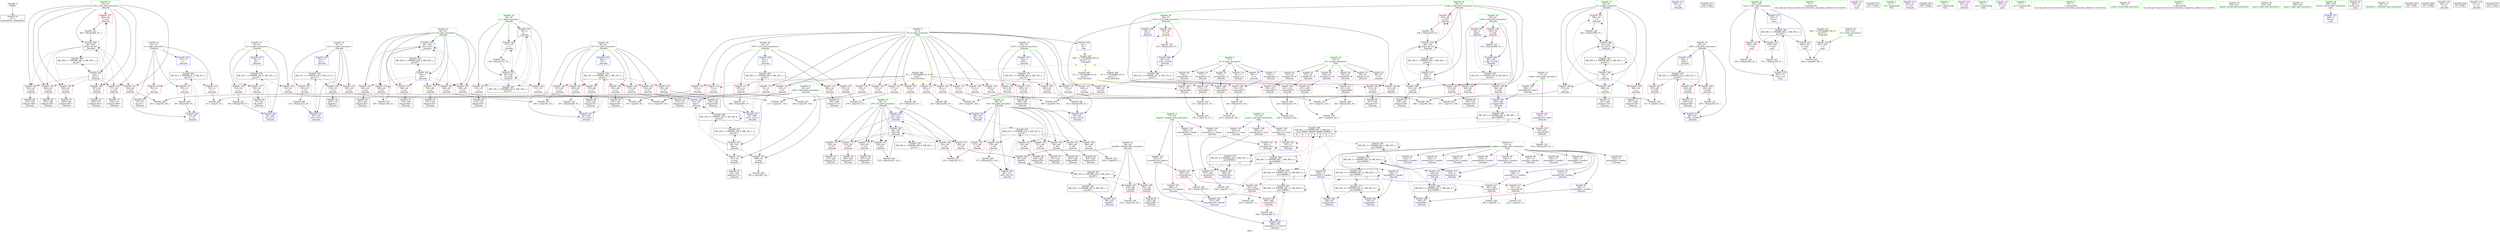 digraph "SVFG" {
	label="SVFG";

	Node0x555f5b7886c0 [shape=record,color=grey,label="{NodeID: 0\nNullPtr}"];
	Node0x555f5b7886c0 -> Node0x555f5b788d60[style=solid];
	Node0x555f5b7b62d0 [shape=record,color=red,label="{NodeID: 194\n367\<--62\n\<--j152\n_Z4workv\n}"];
	Node0x555f5b7b62d0 -> Node0x555f5b7b4c10[style=solid];
	Node0x555f5b78a9e0 [shape=record,color=purple,label="{NodeID: 111\n100\<--21\n\<--.str\n_Z4workv\n}"];
	Node0x555f5b794a80 [shape=record,color=green,label="{NodeID: 28\n56\<--57\ni125\<--i125_field_insensitive\n_Z4workv\n}"];
	Node0x555f5b794a80 -> Node0x555f5b7bb660[style=solid];
	Node0x555f5b794a80 -> Node0x555f5b7bb730[style=solid];
	Node0x555f5b794a80 -> Node0x555f5b7bb800[style=solid];
	Node0x555f5b794a80 -> Node0x555f5b7c1380[style=solid];
	Node0x555f5b794a80 -> Node0x555f5b7c16c0[style=solid];
	Node0x555f5b8035c0 [shape=record,color=black,label="{NodeID: 471\n434 = PHI()\n}"];
	Node0x555f5b7c3fb0 [shape=record,color=grey,label="{NodeID: 305\n255 = Binary(254, 143, )\n}"];
	Node0x555f5b7c3fb0 -> Node0x555f5b7c0c30[style=solid];
	Node0x555f5b7b7990 [shape=record,color=red,label="{NodeID: 222\n464\<--453\n\<--Case\nmain\n}"];
	Node0x555f5b7b7990 -> Node0x555f5b7c4d30[style=solid];
	Node0x555f5b7b9440 [shape=record,color=red,label="{NodeID: 139\n109\<--36\n\<--i12\n_Z4workv\n}"];
	Node0x555f5b7b9440 -> Node0x555f5b7c6230[style=solid];
	Node0x555f5b789450 [shape=record,color=black,label="{NodeID: 56\n226\<--225\nidxprom78\<--\n_Z4workv\n}"];
	Node0x555f5b7c69b0 [shape=record,color=grey,label="{NodeID: 333\n314 = cmp(312, 313, )\n}"];
	Node0x555f5b7c0ea0 [shape=record,color=blue,label="{NodeID: 250\n52\<--5\ni107\<--\n_Z4workv\n}"];
	Node0x555f5b7c0ea0 -> Node0x555f5b7e6ed0[style=dashed];
	Node0x555f5b7bab00 [shape=record,color=red,label="{NodeID: 167\n258\<--48\n\<--tlast69\n_Z4workv\n}"];
	Node0x555f5b7bab00 -> Node0x555f5b7c7130[style=solid];
	Node0x555f5b7b5770 [shape=record,color=purple,label="{NodeID: 84\n241\<--10\narrayidx88\<--B\n_Z4workv\n}"];
	Node0x555f5b7b5770 -> Node0x555f5b7b70a0[style=solid];
	Node0x555f5b782e50 [shape=record,color=green,label="{NodeID: 1\n5\<--1\n\<--dummyObj\nCan only get source location for instruction, argument, global var or function.}"];
	Node0x555f5b7b63a0 [shape=record,color=red,label="{NodeID: 195\n377\<--62\n\<--j152\n_Z4workv\n}"];
	Node0x555f5b7b63a0 -> Node0x555f5b7b4ce0[style=solid];
	Node0x555f5b78aab0 [shape=record,color=purple,label="{NodeID: 112\n456\<--21\n\<--.str\nmain\n}"];
	Node0x555f5b794b50 [shape=record,color=green,label="{NodeID: 29\n58\<--59\nj129\<--j129_field_insensitive\n_Z4workv\n}"];
	Node0x555f5b794b50 -> Node0x555f5b7bb8d0[style=solid];
	Node0x555f5b794b50 -> Node0x555f5b7bb9a0[style=solid];
	Node0x555f5b794b50 -> Node0x555f5b7bba70[style=solid];
	Node0x555f5b794b50 -> Node0x555f5b7bbb40[style=solid];
	Node0x555f5b794b50 -> Node0x555f5b7c1450[style=solid];
	Node0x555f5b794b50 -> Node0x555f5b7c15f0[style=solid];
	Node0x555f5b8036c0 [shape=record,color=black,label="{NodeID: 472\n457 = PHI()\n}"];
	Node0x555f5b7bdc60 [shape=record,color=black,label="{NodeID: 389\nMR_60V_2 = PHI(MR_60V_3, MR_60V_1, )\npts\{140000 160000 180000 200000 \}\n|{<s0>8|<s1>8|<s2>8|<s3>8|<s4>8|<s5>8|<s6>8}}"];
	Node0x555f5b7bdc60:s0 -> Node0x555f5b7c0f70[style=dashed,color=red];
	Node0x555f5b7bdc60:s1 -> Node0x555f5b7c11e0[style=dashed,color=red];
	Node0x555f5b7bdc60:s2 -> Node0x555f5b7da600[style=dashed,color=red];
	Node0x555f5b7bdc60:s3 -> Node0x555f5b7dab00[style=dashed,color=red];
	Node0x555f5b7bdc60:s4 -> Node0x555f5b7db000[style=dashed,color=red];
	Node0x555f5b7bdc60:s5 -> Node0x555f5b7df100[style=dashed,color=red];
	Node0x555f5b7bdc60:s6 -> Node0x555f5b7d4800[style=dashed,color=red];
	Node0x555f5b7c4130 [shape=record,color=grey,label="{NodeID: 306\n205 = Binary(204, 87, )\n}"];
	Node0x555f5b7c4130 -> Node0x555f5b7c0820[style=solid];
	Node0x555f5b7b7a60 [shape=record,color=red,label="{NodeID: 223\n470\<--453\n\<--Case\nmain\n}"];
	Node0x555f5b7b7a60 -> Node0x555f5b7c4bb0[style=solid];
	Node0x555f5b7b9510 [shape=record,color=red,label="{NodeID: 140\n119\<--36\n\<--i12\n_Z4workv\n}"];
	Node0x555f5b7b9510 -> Node0x555f5b7890d0[style=solid];
	Node0x555f5b789520 [shape=record,color=black,label="{NodeID: 57\n232\<--231\nidxprom82\<--\n_Z4workv\n}"];
	Node0x555f5b7c6b30 [shape=record,color=grey,label="{NodeID: 334\n248 = cmp(243, 247, )\n}"];
	Node0x555f5b7c0f70 [shape=record,color=blue,label="{NodeID: 251\n282\<--5\narrayidx112\<--\n_Z4workv\n}"];
	Node0x555f5b7c0f70 -> Node0x555f5b7c0f70[style=dashed];
	Node0x555f5b7c0f70 -> Node0x555f5b7da600[style=dashed];
	Node0x555f5b7c0f70 -> Node0x555f5b7d4800[style=dashed];
	Node0x555f5b7babd0 [shape=record,color=red,label="{NodeID: 168\n261\<--48\n\<--tlast69\n_Z4workv\n}"];
	Node0x555f5b7babd0 -> Node0x555f5b789860[style=solid];
	Node0x555f5b7b5840 [shape=record,color=purple,label="{NodeID: 85\n246\<--10\narrayidx91\<--B\n_Z4workv\n}"];
	Node0x555f5b7b5840 -> Node0x555f5b7b7170[style=solid];
	Node0x555f5b7837e0 [shape=record,color=green,label="{NodeID: 2\n21\<--1\n.str\<--dummyObj\nGlob }"];
	Node0x555f5b7b6470 [shape=record,color=red,label="{NodeID: 196\n398\<--62\n\<--j152\n_Z4workv\n}"];
	Node0x555f5b7b6470 -> Node0x555f5b7b4f50[style=solid];
	Node0x555f5b78ab80 [shape=record,color=purple,label="{NodeID: 113\n424\<--23\n\<--.str.1\n_Z4workv\n}"];
	Node0x555f5b794c20 [shape=record,color=green,label="{NodeID: 30\n60\<--61\ni148\<--i148_field_insensitive\n_Z4workv\n}"];
	Node0x555f5b794c20 -> Node0x555f5b7bbc10[style=solid];
	Node0x555f5b794c20 -> Node0x555f5b7bbce0[style=solid];
	Node0x555f5b794c20 -> Node0x555f5b7bbdb0[style=solid];
	Node0x555f5b794c20 -> Node0x555f5b7c1790[style=solid];
	Node0x555f5b794c20 -> Node0x555f5b7c1e10[style=solid];
	Node0x555f5b8037c0 [shape=record,color=black,label="{NodeID: 473\n467 = PHI()\n}"];
	Node0x555f5b7bdde0 [shape=record,color=black,label="{NodeID: 390\nMR_56V_3 = PHI(MR_56V_4, MR_56V_2, )\npts\{454 \}\n}"];
	Node0x555f5b7bdde0 -> Node0x555f5b7b78c0[style=dashed];
	Node0x555f5b7bdde0 -> Node0x555f5b7b7990[style=dashed];
	Node0x555f5b7bdde0 -> Node0x555f5b7b7a60[style=dashed];
	Node0x555f5b7bdde0 -> Node0x555f5b7c2220[style=dashed];
	Node0x555f5b7c42b0 [shape=record,color=grey,label="{NodeID: 307\n201 = Binary(200, 87, )\n}"];
	Node0x555f5b7c42b0 -> Node0x555f5b7c0750[style=solid];
	Node0x555f5b7b7b30 [shape=record,color=blue,label="{NodeID: 224\n4\<--5\nN\<--\nGlob }"];
	Node0x555f5b7b7b30 -> Node0x555f5b7ea3d0[style=dashed];
	Node0x555f5b7b95e0 [shape=record,color=red,label="{NodeID: 141\n132\<--36\n\<--i12\n_Z4workv\n}"];
	Node0x555f5b7b95e0 -> Node0x555f5b7c3230[style=solid];
	Node0x555f5b7895f0 [shape=record,color=black,label="{NodeID: 58\n235\<--234\nidxprom84\<--\n_Z4workv\n}"];
	Node0x555f5b7c6cb0 [shape=record,color=grey,label="{NodeID: 335\n209 = cmp(208, 5, )\n}"];
	Node0x555f5b7c1040 [shape=record,color=blue,label="{NodeID: 252\n52\<--286\ni107\<--inc114\n_Z4workv\n}"];
	Node0x555f5b7c1040 -> Node0x555f5b7e6ed0[style=dashed];
	Node0x555f5b7baca0 [shape=record,color=red,label="{NodeID: 169\n216\<--50\n\<--j70\n_Z4workv\n}"];
	Node0x555f5b7baca0 -> Node0x555f5b7c5db0[style=solid];
	Node0x555f5b7b5910 [shape=record,color=purple,label="{NodeID: 86\n121\<--13\narrayidx\<--smaller\n_Z4workv\n}"];
	Node0x555f5b782cd0 [shape=record,color=green,label="{NodeID: 3\n23\<--1\n.str.1\<--dummyObj\nGlob }"];
	Node0x555f5b7d8d00 [shape=record,color=black,label="{NodeID: 363\nMR_8V_3 = PHI(MR_8V_4, MR_8V_2, )\npts\{33 \}\n}"];
	Node0x555f5b7d8d00 -> Node0x555f5b7b8f60[style=dashed];
	Node0x555f5b7d8d00 -> Node0x555f5b7b9030[style=dashed];
	Node0x555f5b7d8d00 -> Node0x555f5b7b9100[style=dashed];
	Node0x555f5b7d8d00 -> Node0x555f5b7b7d00[style=dashed];
	Node0x555f5b7b6540 [shape=record,color=red,label="{NodeID: 197\n404\<--62\n\<--j152\n_Z4workv\n}"];
	Node0x555f5b7b6540 -> Node0x555f5b7c57b0[style=solid];
	Node0x555f5b78ac50 [shape=record,color=purple,label="{NodeID: 114\n433\<--25\n\<--.str.2\n_Z4workv\n}"];
	Node0x555f5b794cf0 [shape=record,color=green,label="{NodeID: 31\n62\<--63\nj152\<--j152_field_insensitive\n_Z4workv\n}"];
	Node0x555f5b794cf0 -> Node0x555f5b7bbe80[style=solid];
	Node0x555f5b794cf0 -> Node0x555f5b7b6130[style=solid];
	Node0x555f5b794cf0 -> Node0x555f5b7b6200[style=solid];
	Node0x555f5b794cf0 -> Node0x555f5b7b62d0[style=solid];
	Node0x555f5b794cf0 -> Node0x555f5b7b63a0[style=solid];
	Node0x555f5b794cf0 -> Node0x555f5b7b6470[style=solid];
	Node0x555f5b794cf0 -> Node0x555f5b7b6540[style=solid];
	Node0x555f5b794cf0 -> Node0x555f5b7c1860[style=solid];
	Node0x555f5b794cf0 -> Node0x555f5b7c1d40[style=solid];
	Node0x555f5b7e3a20 [shape=record,color=black,label="{NodeID: 391\nMR_42V_3 = PHI(MR_42V_4, MR_42V_2, )\npts\{67 \}\n}"];
	Node0x555f5b7e3a20 -> Node0x555f5b7b6950[style=dashed];
	Node0x555f5b7e3a20 -> Node0x555f5b7b6a20[style=dashed];
	Node0x555f5b7e3a20 -> Node0x555f5b7b6af0[style=dashed];
	Node0x555f5b7e3a20 -> Node0x555f5b7c1fb0[style=dashed];
	Node0x555f5b7c4430 [shape=record,color=grey,label="{NodeID: 308\n329 = Binary(328, 87, )\n}"];
	Node0x555f5b7c4430 -> Node0x555f5b7c1520[style=solid];
	Node0x555f5b7b7c30 [shape=record,color=blue,label="{NodeID: 225\n32\<--5\ni\<--\n_Z4workv\n}"];
	Node0x555f5b7b7c30 -> Node0x555f5b7d8d00[style=dashed];
	Node0x555f5b7b96b0 [shape=record,color=red,label="{NodeID: 142\n115\<--38\n\<--j\n_Z4workv\n}"];
	Node0x555f5b7b96b0 -> Node0x555f5b7c63b0[style=solid];
	Node0x555f5b7896c0 [shape=record,color=black,label="{NodeID: 59\n240\<--239\nidxprom87\<--\n_Z4workv\n}"];
	Node0x555f5b7c6e30 [shape=record,color=grey,label="{NodeID: 336\n358 = cmp(357, 5, )\n}"];
	Node0x555f5b7c1110 [shape=record,color=blue,label="{NodeID: 253\n54\<--5\ni116\<--\n_Z4workv\n}"];
	Node0x555f5b7c1110 -> Node0x555f5b7dd800[style=dashed];
	Node0x555f5b7bad70 [shape=record,color=red,label="{NodeID: 170\n220\<--50\n\<--j70\n_Z4workv\n}"];
	Node0x555f5b7bad70 -> Node0x555f5b789380[style=solid];
	Node0x555f5b7b59e0 [shape=record,color=purple,label="{NodeID: 87\n124\<--13\narrayidx20\<--smaller\n_Z4workv\n}"];
	Node0x555f5b7b59e0 -> Node0x555f5b7bff70[style=solid];
	Node0x555f5b782d60 [shape=record,color=green,label="{NodeID: 4\n25\<--1\n.str.2\<--dummyObj\nGlob }"];
	Node0x555f5b7b6610 [shape=record,color=red,label="{NodeID: 198\n373\<--64\n\<--k\n_Z4workv\n}"];
	Node0x555f5b7b6610 -> Node0x555f5b7c75b0[style=solid];
	Node0x555f5b78ad20 [shape=record,color=purple,label="{NodeID: 115\n466\<--27\n\<--.str.3\nmain\n}"];
	Node0x555f5b794dc0 [shape=record,color=green,label="{NodeID: 32\n64\<--65\nk\<--k_field_insensitive\n_Z4workv\n}"];
	Node0x555f5b794dc0 -> Node0x555f5b7b6610[style=solid];
	Node0x555f5b794dc0 -> Node0x555f5b7b66e0[style=solid];
	Node0x555f5b794dc0 -> Node0x555f5b7b67b0[style=solid];
	Node0x555f5b794dc0 -> Node0x555f5b7b6880[style=solid];
	Node0x555f5b794dc0 -> Node0x555f5b7c1a00[style=solid];
	Node0x555f5b794dc0 -> Node0x555f5b7c1ba0[style=solid];
	Node0x555f5b7e3ef0 [shape=record,color=black,label="{NodeID: 392\nMR_24V_4 = PHI(MR_24V_6, MR_24V_3, )\npts\{49 \}\n}"];
	Node0x555f5b7e3ef0 -> Node0x555f5b7bab00[style=dashed];
	Node0x555f5b7e3ef0 -> Node0x555f5b7babd0[style=dashed];
	Node0x555f5b7e3ef0 -> Node0x555f5b7c0b60[style=dashed];
	Node0x555f5b7e3ef0 -> Node0x555f5b7d6500[style=dashed];
	Node0x555f5b7e3ef0 -> Node0x555f5b7e3ef0[style=dashed];
	Node0x555f5b7c45b0 [shape=record,color=grey,label="{NodeID: 309\n271 = Binary(270, 143, )\n}"];
	Node0x555f5b7c45b0 -> Node0x555f5b7c0dd0[style=solid];
	Node0x555f5b7b7d00 [shape=record,color=blue,label="{NodeID: 226\n32\<--86\ni\<--inc\n_Z4workv\n}"];
	Node0x555f5b7b7d00 -> Node0x555f5b7d8d00[style=dashed];
	Node0x555f5b7b9780 [shape=record,color=red,label="{NodeID: 143\n122\<--38\n\<--j\n_Z4workv\n}"];
	Node0x555f5b7b9780 -> Node0x555f5b7891a0[style=solid];
	Node0x555f5b789790 [shape=record,color=black,label="{NodeID: 60\n245\<--244\nidxprom90\<--\n_Z4workv\n}"];
	Node0x555f5b7c6fb0 [shape=record,color=grey,label="{NodeID: 337\n323 = cmp(322, 5, )\n}"];
	Node0x555f5b7c11e0 [shape=record,color=blue,label="{NodeID: 254\n297\<--5\narrayidx121\<--\n_Z4workv\n}"];
	Node0x555f5b7c11e0 -> Node0x555f5b7c11e0[style=dashed];
	Node0x555f5b7c11e0 -> Node0x555f5b7db000[style=dashed];
	Node0x555f5b7bae40 [shape=record,color=red,label="{NodeID: 171\n234\<--50\n\<--j70\n_Z4workv\n}"];
	Node0x555f5b7bae40 -> Node0x555f5b7895f0[style=solid];
	Node0x555f5b7b5ab0 [shape=record,color=purple,label="{NodeID: 88\n163\<--13\narrayidx41\<--smaller\n_Z4workv\n}"];
	Node0x555f5b787fc0 [shape=record,color=green,label="{NodeID: 5\n27\<--1\n.str.3\<--dummyObj\nGlob }"];
	Node0x555f5b7d9700 [shape=record,color=black,label="{NodeID: 365\nMR_36V_3 = PHI(MR_36V_4, MR_36V_2, )\npts\{61 \}\n}"];
	Node0x555f5b7d9700 -> Node0x555f5b7bbc10[style=dashed];
	Node0x555f5b7d9700 -> Node0x555f5b7bbce0[style=dashed];
	Node0x555f5b7d9700 -> Node0x555f5b7bbdb0[style=dashed];
	Node0x555f5b7d9700 -> Node0x555f5b7c1e10[style=dashed];
	Node0x555f5b7b66e0 [shape=record,color=red,label="{NodeID: 199\n380\<--64\n\<--k\n_Z4workv\n}"];
	Node0x555f5b7b66e0 -> Node0x555f5b7b4db0[style=solid];
	Node0x555f5b7b8190 [shape=record,color=purple,label="{NodeID: 116\n81\<--7\nadd.ptr\<--A\n_Z4workv\n}"];
	Node0x555f5b794e90 [shape=record,color=green,label="{NodeID: 33\n66\<--67\ni190\<--i190_field_insensitive\n_Z4workv\n}"];
	Node0x555f5b794e90 -> Node0x555f5b7b6950[style=solid];
	Node0x555f5b794e90 -> Node0x555f5b7b6a20[style=solid];
	Node0x555f5b794e90 -> Node0x555f5b7b6af0[style=solid];
	Node0x555f5b794e90 -> Node0x555f5b7c1ee0[style=solid];
	Node0x555f5b794e90 -> Node0x555f5b7c1fb0[style=solid];
	Node0x555f5b7c4730 [shape=record,color=grey,label="{NodeID: 310\n173 = Binary(172, 87, )\n}"];
	Node0x555f5b7c4730 -> Node0x555f5b7c6830[style=solid];
	Node0x555f5b7b7dd0 [shape=record,color=blue,label="{NodeID: 227\n34\<--5\ni2\<--\n_Z4workv\n}"];
	Node0x555f5b7b7dd0 -> Node0x555f5b7d7400[style=dashed];
	Node0x555f5b7b9850 [shape=record,color=red,label="{NodeID: 144\n127\<--38\n\<--j\n_Z4workv\n}"];
	Node0x555f5b7b9850 -> Node0x555f5b7c3cb0[style=solid];
	Node0x555f5b789860 [shape=record,color=black,label="{NodeID: 61\n262\<--261\nidxprom99\<--\n_Z4workv\n}"];
	Node0x555f5b7c7130 [shape=record,color=grey,label="{NodeID: 338\n259 = cmp(258, 143, )\n}"];
	Node0x555f5b7c12b0 [shape=record,color=blue,label="{NodeID: 255\n54\<--301\ni116\<--inc123\n_Z4workv\n}"];
	Node0x555f5b7c12b0 -> Node0x555f5b7dd800[style=dashed];
	Node0x555f5b7baf10 [shape=record,color=red,label="{NodeID: 172\n239\<--50\n\<--j70\n_Z4workv\n}"];
	Node0x555f5b7baf10 -> Node0x555f5b7896c0[style=solid];
	Node0x555f5b7b5b80 [shape=record,color=purple,label="{NodeID: 89\n166\<--13\narrayidx43\<--smaller\n_Z4workv\n}"];
	Node0x555f5b7b5b80 -> Node0x555f5b7c0410[style=solid];
	Node0x555f5b788050 [shape=record,color=green,label="{NodeID: 6\n87\<--1\n\<--dummyObj\nCan only get source location for instruction, argument, global var or function.}"];
	Node0x555f5b7d9c00 [shape=record,color=black,label="{NodeID: 366\nMR_38V_2 = PHI(MR_38V_4, MR_38V_1, )\npts\{63 \}\n}"];
	Node0x555f5b7d9c00 -> Node0x555f5b7c1860[style=dashed];
	Node0x555f5b7b67b0 [shape=record,color=red,label="{NodeID: 200\n386\<--64\n\<--k\n_Z4workv\n}"];
	Node0x555f5b7b67b0 -> Node0x555f5b7b4e80[style=solid];
	Node0x555f5b7b8260 [shape=record,color=purple,label="{NodeID: 117\n99\<--10\nadd.ptr7\<--B\n_Z4workv\n}"];
	Node0x555f5b794f60 [shape=record,color=green,label="{NodeID: 34\n70\<--71\nscanf\<--scanf_field_insensitive\n}"];
	Node0x555f5b7c48b0 [shape=record,color=grey,label="{NodeID: 311\n430 = Binary(429, 87, )\n}"];
	Node0x555f5b7c48b0 -> Node0x555f5b7c1fb0[style=solid];
	Node0x555f5b7b7ea0 [shape=record,color=blue,label="{NodeID: 228\n34\<--104\ni2\<--inc10\n_Z4workv\n}"];
	Node0x555f5b7b7ea0 -> Node0x555f5b7d7400[style=dashed];
	Node0x555f5b7b9920 [shape=record,color=red,label="{NodeID: 145\n138\<--40\n\<--i27\n_Z4workv\n}"];
	Node0x555f5b7b9920 -> Node0x555f5b7c60b0[style=solid];
	Node0x555f5b7b4610 [shape=record,color=black,label="{NodeID: 62\n265\<--264\nidxprom101\<--\n_Z4workv\n}"];
	Node0x555f5b7c72b0 [shape=record,color=grey,label="{NodeID: 339\n417 = cmp(415, 416, )\n}"];
	Node0x555f5b7c1380 [shape=record,color=blue,label="{NodeID: 256\n56\<--5\ni125\<--\n_Z4workv\n}"];
	Node0x555f5b7c1380 -> Node0x555f5b7bcd60[style=dashed];
	Node0x555f5b7bafe0 [shape=record,color=red,label="{NodeID: 173\n250\<--50\n\<--j70\n_Z4workv\n}"];
	Node0x555f5b7bafe0 -> Node0x555f5b7c0b60[style=solid];
	Node0x555f5b7b5c50 [shape=record,color=purple,label="{NodeID: 90\n193\<--13\narrayidx58\<--smaller\n_Z4workv\n}"];
	Node0x555f5b7880e0 [shape=record,color=green,label="{NodeID: 7\n143\<--1\n\<--dummyObj\nCan only get source location for instruction, argument, global var or function.}"];
	Node0x555f5b7da100 [shape=record,color=black,label="{NodeID: 367\nMR_40V_2 = PHI(MR_40V_6, MR_40V_1, )\npts\{65 \}\n}"];
	Node0x555f5b7da100 -> Node0x555f5b7c1a00[style=dashed];
	Node0x555f5b7da100 -> Node0x555f5b7da100[style=dashed];
	Node0x555f5b7b6880 [shape=record,color=red,label="{NodeID: 201\n394\<--64\n\<--k\n_Z4workv\n}"];
	Node0x555f5b7b6880 -> Node0x555f5b7c5630[style=solid];
	Node0x555f5b7b8330 [shape=record,color=red,label="{NodeID: 118\n75\<--4\n\<--N\n_Z4workv\n}"];
	Node0x555f5b7b8330 -> Node0x555f5b7c78b0[style=solid];
	Node0x555f5b795060 [shape=record,color=green,label="{NodeID: 35\n426\<--427\nprintf\<--printf_field_insensitive\n}"];
	Node0x555f5b7c4a30 [shape=record,color=grey,label="{NodeID: 312\n423 = Binary(422, 87, )\n}"];
	Node0x555f5b7b7f70 [shape=record,color=blue,label="{NodeID: 229\n36\<--5\ni12\<--\n_Z4workv\n}"];
	Node0x555f5b7b7f70 -> Node0x555f5b7dec00[style=dashed];
	Node0x555f5b7b99f0 [shape=record,color=red,label="{NodeID: 146\n147\<--40\n\<--i27\n_Z4workv\n}"];
	Node0x555f5b7b99f0 -> Node0x555f5b7c5ab0[style=solid];
	Node0x555f5b7b46a0 [shape=record,color=black,label="{NodeID: 63\n281\<--280\nidxprom111\<--\n_Z4workv\n}"];
	Node0x555f5b7c7430 [shape=record,color=grey,label="{NodeID: 340\n462 = cmp(460, 461, )\n}"];
	Node0x555f5b7c1450 [shape=record,color=blue,label="{NodeID: 257\n58\<--5\nj129\<--\n_Z4workv\n}"];
	Node0x555f5b7c1450 -> Node0x555f5b7bb8d0[style=dashed];
	Node0x555f5b7c1450 -> Node0x555f5b7bb9a0[style=dashed];
	Node0x555f5b7c1450 -> Node0x555f5b7bba70[style=dashed];
	Node0x555f5b7c1450 -> Node0x555f5b7bbb40[style=dashed];
	Node0x555f5b7c1450 -> Node0x555f5b7c15f0[style=dashed];
	Node0x555f5b7c1450 -> Node0x555f5b7bd260[style=dashed];
	Node0x555f5b7bb0b0 [shape=record,color=red,label="{NodeID: 174\n254\<--50\n\<--j70\n_Z4workv\n}"];
	Node0x555f5b7bb0b0 -> Node0x555f5b7c3fb0[style=solid];
	Node0x555f5b7b5d20 [shape=record,color=purple,label="{NodeID: 91\n196\<--13\narrayidx60\<--smaller\n_Z4workv\n}"];
	Node0x555f5b7b5d20 -> Node0x555f5b7c0680[style=solid];
	Node0x555f5b7879f0 [shape=record,color=green,label="{NodeID: 8\n4\<--6\nN\<--N_field_insensitive\nGlob }"];
	Node0x555f5b7879f0 -> Node0x555f5b7b8330[style=solid];
	Node0x555f5b7879f0 -> Node0x555f5b7b8400[style=solid];
	Node0x555f5b7879f0 -> Node0x555f5b7b84d0[style=solid];
	Node0x555f5b7879f0 -> Node0x555f5b7b85a0[style=solid];
	Node0x555f5b7879f0 -> Node0x555f5b7b8670[style=solid];
	Node0x555f5b7879f0 -> Node0x555f5b7b8740[style=solid];
	Node0x555f5b7879f0 -> Node0x555f5b7b8810[style=solid];
	Node0x555f5b7879f0 -> Node0x555f5b7b88e0[style=solid];
	Node0x555f5b7879f0 -> Node0x555f5b7b89b0[style=solid];
	Node0x555f5b7879f0 -> Node0x555f5b7b8a80[style=solid];
	Node0x555f5b7879f0 -> Node0x555f5b7b8b50[style=solid];
	Node0x555f5b7879f0 -> Node0x555f5b7b8c20[style=solid];
	Node0x555f5b7879f0 -> Node0x555f5b7b8cf0[style=solid];
	Node0x555f5b7879f0 -> Node0x555f5b7b8dc0[style=solid];
	Node0x555f5b7879f0 -> Node0x555f5b7b8e90[style=solid];
	Node0x555f5b7879f0 -> Node0x555f5b7b7b30[style=solid];
	Node0x555f5b7da600 [shape=record,color=black,label="{NodeID: 368\nMR_46V_8 = PHI(MR_46V_12, MR_46V_4, )\npts\{160000 \}\n|{|<s3>8}}"];
	Node0x555f5b7da600 -> Node0x555f5b7b74b0[style=dashed];
	Node0x555f5b7da600 -> Node0x555f5b7da600[style=dashed];
	Node0x555f5b7da600 -> Node0x555f5b7e7da0[style=dashed];
	Node0x555f5b7da600:s3 -> Node0x555f5b7bdc60[style=dashed,color=blue];
	Node0x555f5b7b6950 [shape=record,color=red,label="{NodeID: 202\n415\<--66\n\<--i190\n_Z4workv\n}"];
	Node0x555f5b7b6950 -> Node0x555f5b7c72b0[style=solid];
	Node0x555f5b7b8400 [shape=record,color=red,label="{NodeID: 119\n93\<--4\n\<--N\n_Z4workv\n}"];
	Node0x555f5b7b8400 -> Node0x555f5b7c5f30[style=solid];
	Node0x555f5b795160 [shape=record,color=green,label="{NodeID: 36\n435\<--436\nputs\<--puts_field_insensitive\n}"];
	Node0x555f5b7d4800 [shape=record,color=black,label="{NodeID: 396\nMR_46V_5 = PHI(MR_46V_7, MR_46V_4, )\npts\{160000 \}\n}"];
	Node0x555f5b7d4800 -> Node0x555f5b7b7310[style=dashed];
	Node0x555f5b7d4800 -> Node0x555f5b7c1520[style=dashed];
	Node0x555f5b7d4800 -> Node0x555f5b7da600[style=dashed];
	Node0x555f5b7d4800 -> Node0x555f5b7d4800[style=dashed];
	Node0x555f5b7c4bb0 [shape=record,color=grey,label="{NodeID: 313\n471 = Binary(470, 87, )\n}"];
	Node0x555f5b7c4bb0 -> Node0x555f5b7c2220[style=solid];
	Node0x555f5b7b8040 [shape=record,color=blue,label="{NodeID: 230\n38\<--5\nj\<--\n_Z4workv\n}"];
	Node0x555f5b7b8040 -> Node0x555f5b7b96b0[style=dashed];
	Node0x555f5b7b8040 -> Node0x555f5b7b9780[style=dashed];
	Node0x555f5b7b8040 -> Node0x555f5b7b9850[style=dashed];
	Node0x555f5b7b8040 -> Node0x555f5b7c0000[style=dashed];
	Node0x555f5b7b8040 -> Node0x555f5b7de700[style=dashed];
	Node0x555f5b7b9ac0 [shape=record,color=red,label="{NodeID: 147\n155\<--40\n\<--i27\n_Z4workv\n}"];
	Node0x555f5b7b9ac0 -> Node0x555f5b78add0[style=solid];
	Node0x555f5b7b4730 [shape=record,color=black,label="{NodeID: 64\n296\<--295\nidxprom120\<--\n_Z4workv\n}"];
	Node0x555f5b7c75b0 [shape=record,color=grey,label="{NodeID: 341\n375 = cmp(373, 374, )\n}"];
	Node0x555f5b7c1520 [shape=record,color=blue,label="{NodeID: 258\n327\<--329\narrayidx139\<--add140\n_Z4workv\n}"];
	Node0x555f5b7c1520 -> Node0x555f5b7d4800[style=dashed];
	Node0x555f5b7bb180 [shape=record,color=red,label="{NodeID: 175\n276\<--52\n\<--i107\n_Z4workv\n}"];
	Node0x555f5b7bb180 -> Node0x555f5b7c66b0[style=solid];
	Node0x555f5b7b5df0 [shape=record,color=purple,label="{NodeID: 92\n233\<--13\narrayidx83\<--smaller\n_Z4workv\n}"];
	Node0x555f5b787a80 [shape=record,color=green,label="{NodeID: 9\n7\<--9\nA\<--A_field_insensitive\nGlob }"];
	Node0x555f5b787a80 -> Node0x555f5b7b50f0[style=solid];
	Node0x555f5b787a80 -> Node0x555f5b7b51c0[style=solid];
	Node0x555f5b787a80 -> Node0x555f5b7b5290[style=solid];
	Node0x555f5b787a80 -> Node0x555f5b7b5360[style=solid];
	Node0x555f5b787a80 -> Node0x555f5b7b5430[style=solid];
	Node0x555f5b787a80 -> Node0x555f5b7b8190[style=solid];
	Node0x555f5b7dab00 [shape=record,color=black,label="{NodeID: 369\nMR_48V_2 = PHI(MR_48V_4, MR_48V_1, )\npts\{180000 \}\n|{|<s3>8}}"];
	Node0x555f5b7dab00 -> Node0x555f5b7b7720[style=dashed];
	Node0x555f5b7dab00 -> Node0x555f5b7c1930[style=dashed];
	Node0x555f5b7dab00 -> Node0x555f5b7dab00[style=dashed];
	Node0x555f5b7dab00:s3 -> Node0x555f5b7bdc60[style=dashed,color=blue];
	Node0x555f5b7b6a20 [shape=record,color=red,label="{NodeID: 203\n419\<--66\n\<--i190\n_Z4workv\n}"];
	Node0x555f5b7b6a20 -> Node0x555f5b7b5020[style=solid];
	Node0x555f5b7b84d0 [shape=record,color=red,label="{NodeID: 120\n110\<--4\n\<--N\n_Z4workv\n}"];
	Node0x555f5b7b84d0 -> Node0x555f5b7c6230[style=solid];
	Node0x555f5b7889f0 [shape=record,color=green,label="{NodeID: 37\n446\<--447\nmain\<--main_field_insensitive\n}"];
	Node0x555f5b7c4d30 [shape=record,color=grey,label="{NodeID: 314\n465 = Binary(464, 87, )\n}"];
	Node0x555f5b7bff70 [shape=record,color=blue,label="{NodeID: 231\n124\<--5\narrayidx20\<--\n_Z4workv\n}"];
	Node0x555f5b7bff70 -> Node0x555f5b7bff70[style=dashed];
	Node0x555f5b7bff70 -> Node0x555f5b7df100[style=dashed];
	Node0x555f5b7b9b90 [shape=record,color=red,label="{NodeID: 148\n161\<--40\n\<--i27\n_Z4workv\n}"];
	Node0x555f5b7b9b90 -> Node0x555f5b78aea0[style=solid];
	Node0x555f5b7b4800 [shape=record,color=black,label="{NodeID: 65\n317\<--316\nidxprom133\<--\n_Z4workv\n}"];
	Node0x555f5b7c7730 [shape=record,color=grey,label="{NodeID: 342\n364 = cmp(363, 5, )\n}"];
	Node0x555f5b7c15f0 [shape=record,color=blue,label="{NodeID: 259\n58\<--334\nj129\<--inc143\n_Z4workv\n}"];
	Node0x555f5b7c15f0 -> Node0x555f5b7bb8d0[style=dashed];
	Node0x555f5b7c15f0 -> Node0x555f5b7bb9a0[style=dashed];
	Node0x555f5b7c15f0 -> Node0x555f5b7bba70[style=dashed];
	Node0x555f5b7c15f0 -> Node0x555f5b7bbb40[style=dashed];
	Node0x555f5b7c15f0 -> Node0x555f5b7c15f0[style=dashed];
	Node0x555f5b7c15f0 -> Node0x555f5b7bd260[style=dashed];
	Node0x555f5b7bb250 [shape=record,color=red,label="{NodeID: 176\n280\<--52\n\<--i107\n_Z4workv\n}"];
	Node0x555f5b7bb250 -> Node0x555f5b7b46a0[style=solid];
	Node0x555f5b7b5ec0 [shape=record,color=purple,label="{NodeID: 93\n236\<--13\narrayidx85\<--smaller\n_Z4workv\n}"];
	Node0x555f5b7b5ec0 -> Node0x555f5b7c0a90[style=solid];
	Node0x555f5b787b40 [shape=record,color=green,label="{NodeID: 10\n10\<--12\nB\<--B_field_insensitive\nGlob }"];
	Node0x555f5b787b40 -> Node0x555f5b7b5500[style=solid];
	Node0x555f5b787b40 -> Node0x555f5b7b55d0[style=solid];
	Node0x555f5b787b40 -> Node0x555f5b7b56a0[style=solid];
	Node0x555f5b787b40 -> Node0x555f5b7b5770[style=solid];
	Node0x555f5b787b40 -> Node0x555f5b7b5840[style=solid];
	Node0x555f5b787b40 -> Node0x555f5b7b8260[style=solid];
	Node0x555f5b7db000 [shape=record,color=black,label="{NodeID: 370\nMR_50V_4 = PHI(MR_50V_6, MR_50V_2, )\npts\{200000 \}\n|{|<s3>8}}"];
	Node0x555f5b7db000 -> Node0x555f5b7b73e0[style=dashed];
	Node0x555f5b7db000 -> Node0x555f5b7c1c70[style=dashed];
	Node0x555f5b7db000 -> Node0x555f5b7db000[style=dashed];
	Node0x555f5b7db000:s3 -> Node0x555f5b7bdc60[style=dashed,color=blue];
	Node0x555f5b7b6af0 [shape=record,color=red,label="{NodeID: 204\n429\<--66\n\<--i190\n_Z4workv\n}"];
	Node0x555f5b7b6af0 -> Node0x555f5b7c48b0[style=solid];
	Node0x555f5b7b85a0 [shape=record,color=red,label="{NodeID: 121\n116\<--4\n\<--N\n_Z4workv\n}"];
	Node0x555f5b7b85a0 -> Node0x555f5b7c63b0[style=solid];
	Node0x555f5b788af0 [shape=record,color=green,label="{NodeID: 38\n449\<--450\nretval\<--retval_field_insensitive\nmain\n}"];
	Node0x555f5b788af0 -> Node0x555f5b7c2080[style=solid];
	Node0x555f5b7c4eb0 [shape=record,color=grey,label="{NodeID: 315\n185 = Binary(184, 87, )\n}"];
	Node0x555f5b7c4eb0 -> Node0x555f5b7c05b0[style=solid];
	Node0x555f5b7c0000 [shape=record,color=blue,label="{NodeID: 232\n38\<--128\nj\<--inc22\n_Z4workv\n}"];
	Node0x555f5b7c0000 -> Node0x555f5b7b96b0[style=dashed];
	Node0x555f5b7c0000 -> Node0x555f5b7b9780[style=dashed];
	Node0x555f5b7c0000 -> Node0x555f5b7b9850[style=dashed];
	Node0x555f5b7c0000 -> Node0x555f5b7c0000[style=dashed];
	Node0x555f5b7c0000 -> Node0x555f5b7de700[style=dashed];
	Node0x555f5b7b9c60 [shape=record,color=red,label="{NodeID: 149\n174\<--40\n\<--i27\n_Z4workv\n}"];
	Node0x555f5b7b9c60 -> Node0x555f5b78b110[style=solid];
	Node0x555f5b7b48d0 [shape=record,color=black,label="{NodeID: 66\n320\<--319\nidxprom135\<--\n_Z4workv\n}"];
	Node0x555f5b7c78b0 [shape=record,color=grey,label="{NodeID: 343\n76 = cmp(74, 75, )\n}"];
	Node0x555f5b7c16c0 [shape=record,color=blue,label="{NodeID: 260\n56\<--339\ni125\<--inc146\n_Z4workv\n}"];
	Node0x555f5b7c16c0 -> Node0x555f5b7bcd60[style=dashed];
	Node0x555f5b7bb320 [shape=record,color=red,label="{NodeID: 177\n285\<--52\n\<--i107\n_Z4workv\n}"];
	Node0x555f5b7bb320 -> Node0x555f5b7c51b0[style=solid];
	Node0x555f5b7b5f90 [shape=record,color=purple,label="{NodeID: 94\n263\<--13\narrayidx100\<--smaller\n_Z4workv\n}"];
	Node0x555f5b787c00 [shape=record,color=green,label="{NodeID: 11\n13\<--14\nsmaller\<--smaller_field_insensitive\nGlob }"];
	Node0x555f5b787c00 -> Node0x555f5b7b5910[style=solid];
	Node0x555f5b787c00 -> Node0x555f5b7b59e0[style=solid];
	Node0x555f5b787c00 -> Node0x555f5b7b5ab0[style=solid];
	Node0x555f5b787c00 -> Node0x555f5b7b5b80[style=solid];
	Node0x555f5b787c00 -> Node0x555f5b7b5c50[style=solid];
	Node0x555f5b787c00 -> Node0x555f5b7b5d20[style=solid];
	Node0x555f5b787c00 -> Node0x555f5b7b5df0[style=solid];
	Node0x555f5b787c00 -> Node0x555f5b7b5ec0[style=solid];
	Node0x555f5b787c00 -> Node0x555f5b7b5f90[style=solid];
	Node0x555f5b787c00 -> Node0x555f5b7b6060[style=solid];
	Node0x555f5b787c00 -> Node0x555f5b789db0[style=solid];
	Node0x555f5b787c00 -> Node0x555f5b789e80[style=solid];
	Node0x555f5b787c00 -> Node0x555f5b789f50[style=solid];
	Node0x555f5b787c00 -> Node0x555f5b78a020[style=solid];
	Node0x555f5b7b6bc0 [shape=record,color=red,label="{NodeID: 205\n153\<--152\n\<--arrayidx36\n_Z4workv\n}"];
	Node0x555f5b7b6bc0 -> Node0x555f5b7c33b0[style=solid];
	Node0x555f5b7b8670 [shape=record,color=red,label="{NodeID: 122\n139\<--4\n\<--N\n_Z4workv\n}"];
	Node0x555f5b7b8670 -> Node0x555f5b7c60b0[style=solid];
	Node0x555f5b788bc0 [shape=record,color=green,label="{NodeID: 39\n451\<--452\nT\<--T_field_insensitive\nmain\n}"];
	Node0x555f5b788bc0 -> Node0x555f5b7b77f0[style=solid];
	Node0x555f5b7c5030 [shape=record,color=grey,label="{NodeID: 316\n334 = Binary(333, 87, )\n}"];
	Node0x555f5b7c5030 -> Node0x555f5b7c15f0[style=solid];
	Node0x555f5b7c00d0 [shape=record,color=blue,label="{NodeID: 233\n36\<--133\ni12\<--inc25\n_Z4workv\n}"];
	Node0x555f5b7c00d0 -> Node0x555f5b7dec00[style=dashed];
	Node0x555f5b7b9d30 [shape=record,color=red,label="{NodeID: 150\n194\<--40\n\<--i27\n_Z4workv\n}"];
	Node0x555f5b7b9d30 -> Node0x555f5b78b2b0[style=solid];
	Node0x555f5b7b49a0 [shape=record,color=black,label="{NodeID: 67\n326\<--325\nidxprom138\<--\n_Z4workv\n}"];
	Node0x555f5b7c7a30 [shape=record,color=grey,label="{NodeID: 344\n346 = cmp(344, 345, )\n}"];
	Node0x555f5b7c1790 [shape=record,color=blue,label="{NodeID: 261\n60\<--5\ni148\<--\n_Z4workv\n}"];
	Node0x555f5b7c1790 -> Node0x555f5b7d9700[style=dashed];
	Node0x555f5b7bb3f0 [shape=record,color=red,label="{NodeID: 178\n291\<--54\n\<--i116\n_Z4workv\n}"];
	Node0x555f5b7bb3f0 -> Node0x555f5b7c7bb0[style=solid];
	Node0x555f5b7b6060 [shape=record,color=purple,label="{NodeID: 95\n266\<--13\narrayidx102\<--smaller\n_Z4workv\n}"];
	Node0x555f5b7b6060 -> Node0x555f5b7c0d00[style=solid];
	Node0x555f5b789a20 [shape=record,color=green,label="{NodeID: 12\n15\<--16\ndegree\<--degree_field_insensitive\nGlob }"];
	Node0x555f5b789a20 -> Node0x555f5b78a0f0[style=solid];
	Node0x555f5b789a20 -> Node0x555f5b78a1c0[style=solid];
	Node0x555f5b789a20 -> Node0x555f5b78a290[style=solid];
	Node0x555f5b789a20 -> Node0x555f5b78a360[style=solid];
	Node0x555f5b7b6c90 [shape=record,color=red,label="{NodeID: 206\n158\<--157\n\<--arrayidx38\n_Z4workv\n}"];
	Node0x555f5b7b6c90 -> Node0x555f5b7c7eb0[style=solid];
	Node0x555f5b7b8740 [shape=record,color=red,label="{NodeID: 123\n204\<--4\n\<--N\n_Z4workv\n}"];
	Node0x555f5b7b8740 -> Node0x555f5b7c4130[style=solid];
	Node0x555f5b788c90 [shape=record,color=green,label="{NodeID: 40\n453\<--454\nCase\<--Case_field_insensitive\nmain\n}"];
	Node0x555f5b788c90 -> Node0x555f5b7b78c0[style=solid];
	Node0x555f5b788c90 -> Node0x555f5b7b7990[style=solid];
	Node0x555f5b788c90 -> Node0x555f5b7b7a60[style=solid];
	Node0x555f5b788c90 -> Node0x555f5b7c2150[style=solid];
	Node0x555f5b788c90 -> Node0x555f5b7c2220[style=solid];
	Node0x555f5b7e6ed0 [shape=record,color=black,label="{NodeID: 400\nMR_28V_3 = PHI(MR_28V_4, MR_28V_2, )\npts\{53 \}\n}"];
	Node0x555f5b7e6ed0 -> Node0x555f5b7bb180[style=dashed];
	Node0x555f5b7e6ed0 -> Node0x555f5b7bb250[style=dashed];
	Node0x555f5b7e6ed0 -> Node0x555f5b7bb320[style=dashed];
	Node0x555f5b7e6ed0 -> Node0x555f5b7c1040[style=dashed];
	Node0x555f5b7c51b0 [shape=record,color=grey,label="{NodeID: 317\n286 = Binary(285, 87, )\n}"];
	Node0x555f5b7c51b0 -> Node0x555f5b7c1040[style=solid];
	Node0x555f5b7c01a0 [shape=record,color=blue,label="{NodeID: 234\n40\<--5\ni27\<--\n_Z4workv\n}"];
	Node0x555f5b7c01a0 -> Node0x555f5b7d5010[style=dashed];
	Node0x555f5b7b9e00 [shape=record,color=red,label="{NodeID: 151\n200\<--40\n\<--i27\n_Z4workv\n}"];
	Node0x555f5b7b9e00 -> Node0x555f5b7c42b0[style=solid];
	Node0x555f5b7b4a70 [shape=record,color=black,label="{NodeID: 68\n355\<--354\nidxprom156\<--\n_Z4workv\n}"];
	Node0x555f5b7c7bb0 [shape=record,color=grey,label="{NodeID: 345\n293 = cmp(291, 292, )\n}"];
	Node0x555f5b7c1860 [shape=record,color=blue,label="{NodeID: 262\n62\<--5\nj152\<--\n_Z4workv\n}"];
	Node0x555f5b7c1860 -> Node0x555f5b7bbe80[style=dashed];
	Node0x555f5b7c1860 -> Node0x555f5b7b6130[style=dashed];
	Node0x555f5b7c1860 -> Node0x555f5b7b6200[style=dashed];
	Node0x555f5b7c1860 -> Node0x555f5b7b62d0[style=dashed];
	Node0x555f5b7c1860 -> Node0x555f5b7b63a0[style=dashed];
	Node0x555f5b7c1860 -> Node0x555f5b7b6470[style=dashed];
	Node0x555f5b7c1860 -> Node0x555f5b7b6540[style=dashed];
	Node0x555f5b7c1860 -> Node0x555f5b7c1d40[style=dashed];
	Node0x555f5b7c1860 -> Node0x555f5b7d9c00[style=dashed];
	Node0x555f5b7bb4c0 [shape=record,color=red,label="{NodeID: 179\n295\<--54\n\<--i116\n_Z4workv\n}"];
	Node0x555f5b7bb4c0 -> Node0x555f5b7b4730[style=solid];
	Node0x555f5b789db0 [shape=record,color=purple,label="{NodeID: 96\n318\<--13\narrayidx134\<--smaller\n_Z4workv\n}"];
	Node0x555f5b789ae0 [shape=record,color=green,label="{NodeID: 13\n17\<--18\nlabel\<--label_field_insensitive\nGlob }"];
	Node0x555f5b789ae0 -> Node0x555f5b78a430[style=solid];
	Node0x555f5b789ae0 -> Node0x555f5b78a500[style=solid];
	Node0x555f5b7b6d60 [shape=record,color=red,label="{NodeID: 207\n172\<--171\n\<--arrayidx45\n_Z4workv\n}"];
	Node0x555f5b7b6d60 -> Node0x555f5b7c4730[style=solid];
	Node0x555f5b7b8810 [shape=record,color=red,label="{NodeID: 124\n212\<--4\n\<--N\n_Z4workv\n}"];
	Node0x555f5b7b8810 -> Node0x555f5b7c3e30[style=solid];
	Node0x555f5b788d60 [shape=record,color=black,label="{NodeID: 41\n2\<--3\ndummyVal\<--dummyVal\n}"];
	Node0x555f5b7c5330 [shape=record,color=grey,label="{NodeID: 318\n390 = Binary(389, 87, )\n}"];
	Node0x555f5b7c5330 -> Node0x555f5b7c1ad0[style=solid];
	Node0x555f5b7c0270 [shape=record,color=blue,label="{NodeID: 235\n42\<--143\ntlast\<--\n_Z4workv\n}"];
	Node0x555f5b7c0270 -> Node0x555f5b7b9ed0[style=dashed];
	Node0x555f5b7c0270 -> Node0x555f5b7b9fa0[style=dashed];
	Node0x555f5b7c0270 -> Node0x555f5b7c04e0[style=dashed];
	Node0x555f5b7c0270 -> Node0x555f5b7d5100[style=dashed];
	Node0x555f5b7c0270 -> Node0x555f5b7de200[style=dashed];
	Node0x555f5b7b9ed0 [shape=record,color=red,label="{NodeID: 152\n188\<--42\n\<--tlast\n_Z4workv\n}"];
	Node0x555f5b7b9ed0 -> Node0x555f5b7c81b0[style=solid];
	Node0x555f5b7b4b40 [shape=record,color=black,label="{NodeID: 69\n361\<--360\nidxprom159\<--\n_Z4workv\n}"];
	Node0x555f5b7c7d30 [shape=record,color=grey,label="{NodeID: 346\n384 = cmp(383, 5, )\n}"];
	Node0x555f5b7c1930 [shape=record,color=blue,label="{NodeID: 263\n369\<--366\narrayidx164\<--\n_Z4workv\n}"];
	Node0x555f5b7c1930 -> Node0x555f5b7dab00[style=dashed];
	Node0x555f5b7bb590 [shape=record,color=red,label="{NodeID: 180\n300\<--54\n\<--i116\n_Z4workv\n}"];
	Node0x555f5b7bb590 -> Node0x555f5b7c3830[style=solid];
	Node0x555f5b789e80 [shape=record,color=purple,label="{NodeID: 97\n321\<--13\narrayidx136\<--smaller\n_Z4workv\n}"];
	Node0x555f5b789e80 -> Node0x555f5b7b7240[style=solid];
	Node0x555f5b789ba0 [shape=record,color=green,label="{NodeID: 14\n19\<--20\nused\<--used_field_insensitive\nGlob }"];
	Node0x555f5b789ba0 -> Node0x555f5b78a5d0[style=solid];
	Node0x555f5b789ba0 -> Node0x555f5b78a6a0[style=solid];
	Node0x555f5b789ba0 -> Node0x555f5b78a770[style=solid];
	Node0x555f5b7b6e30 [shape=record,color=red,label="{NodeID: 208\n177\<--176\n\<--arrayidx48\n_Z4workv\n}"];
	Node0x555f5b7b6e30 -> Node0x555f5b7c6830[style=solid];
	Node0x555f5b7b88e0 [shape=record,color=red,label="{NodeID: 125\n277\<--4\n\<--N\n_Z4workv\n}"];
	Node0x555f5b7b88e0 -> Node0x555f5b7c66b0[style=solid];
	Node0x555f5b788e60 [shape=record,color=black,label="{NodeID: 42\n448\<--5\nmain_ret\<--\nmain\n}"];
	Node0x555f5b7c54b0 [shape=record,color=grey,label="{NodeID: 319\n339 = Binary(338, 87, )\n}"];
	Node0x555f5b7c54b0 -> Node0x555f5b7c16c0[style=solid];
	Node0x555f5b7c0340 [shape=record,color=blue,label="{NodeID: 236\n44\<--5\nj31\<--\n_Z4workv\n}"];
	Node0x555f5b7c0340 -> Node0x555f5b7ba070[style=dashed];
	Node0x555f5b7c0340 -> Node0x555f5b7ba140[style=dashed];
	Node0x555f5b7c0340 -> Node0x555f5b7ba210[style=dashed];
	Node0x555f5b7c0340 -> Node0x555f5b7ba2e0[style=dashed];
	Node0x555f5b7c0340 -> Node0x555f5b7ba3b0[style=dashed];
	Node0x555f5b7c0340 -> Node0x555f5b7ba480[style=dashed];
	Node0x555f5b7c0340 -> Node0x555f5b7c05b0[style=dashed];
	Node0x555f5b7c0340 -> Node0x555f5b7d5600[style=dashed];
	Node0x555f5b7b9fa0 [shape=record,color=red,label="{NodeID: 153\n191\<--42\n\<--tlast\n_Z4workv\n}"];
	Node0x555f5b7b9fa0 -> Node0x555f5b78b1e0[style=solid];
	Node0x555f5b7b4c10 [shape=record,color=black,label="{NodeID: 70\n368\<--367\nidxprom163\<--\n_Z4workv\n}"];
	Node0x555f5b7ea3d0 [shape=record,color=yellow,style=double,label="{NodeID: 430\n58V_1 = ENCHI(MR_58V_0)\npts\{6 9 12 \}\nFun[main]|{<s0>8|<s1>8|<s2>8}}"];
	Node0x555f5b7ea3d0:s0 -> Node0x555f5b7e82a0[style=dashed,color=red];
	Node0x555f5b7ea3d0:s1 -> Node0x555f5b7e8dc0[style=dashed,color=red];
	Node0x555f5b7ea3d0:s2 -> Node0x555f5b7e8ea0[style=dashed,color=red];
	Node0x555f5b7c7eb0 [shape=record,color=grey,label="{NodeID: 347\n159 = cmp(154, 158, )\n}"];
	Node0x555f5b7c1a00 [shape=record,color=blue,label="{NodeID: 264\n64\<--5\nk\<--\n_Z4workv\n}"];
	Node0x555f5b7c1a00 -> Node0x555f5b7b6610[style=dashed];
	Node0x555f5b7c1a00 -> Node0x555f5b7b66e0[style=dashed];
	Node0x555f5b7c1a00 -> Node0x555f5b7b67b0[style=dashed];
	Node0x555f5b7c1a00 -> Node0x555f5b7b6880[style=dashed];
	Node0x555f5b7c1a00 -> Node0x555f5b7c1ba0[style=dashed];
	Node0x555f5b7c1a00 -> Node0x555f5b7da100[style=dashed];
	Node0x555f5b7bb660 [shape=record,color=red,label="{NodeID: 181\n306\<--56\n\<--i125\n_Z4workv\n}"];
	Node0x555f5b7bb660 -> Node0x555f5b7c6530[style=solid];
	Node0x555f5b789f50 [shape=record,color=purple,label="{NodeID: 98\n379\<--13\narrayidx169\<--smaller\n_Z4workv\n}"];
	Node0x555f5b789ca0 [shape=record,color=green,label="{NodeID: 15\n29\<--30\n_Z4workv\<--_Z4workv_field_insensitive\n}"];
	Node0x555f5b7b6f00 [shape=record,color=red,label="{NodeID: 209\n223\<--222\n\<--arrayidx76\n_Z4workv\n}"];
	Node0x555f5b7b6f00 -> Node0x555f5b7c3b30[style=solid];
	Node0x555f5b7b89b0 [shape=record,color=red,label="{NodeID: 126\n292\<--4\n\<--N\n_Z4workv\n}"];
	Node0x555f5b7b89b0 -> Node0x555f5b7c7bb0[style=solid];
	Node0x555f5b788f30 [shape=record,color=black,label="{NodeID: 43\n79\<--78\nidx.ext\<--\n_Z4workv\n}"];
	Node0x555f5b7e7da0 [shape=record,color=black,label="{NodeID: 403\nMR_46V_9 = PHI(MR_46V_11, MR_46V_8, )\npts\{160000 \}\n}"];
	Node0x555f5b7e7da0 -> Node0x555f5b7b7650[style=dashed];
	Node0x555f5b7e7da0 -> Node0x555f5b7c1ad0[style=dashed];
	Node0x555f5b7e7da0 -> Node0x555f5b7da600[style=dashed];
	Node0x555f5b7e7da0 -> Node0x555f5b7e7da0[style=dashed];
	Node0x555f5b7c5630 [shape=record,color=grey,label="{NodeID: 320\n395 = Binary(394, 87, )\n}"];
	Node0x555f5b7c5630 -> Node0x555f5b7c1ba0[style=solid];
	Node0x555f5b7c0410 [shape=record,color=blue,label="{NodeID: 237\n166\<--87\narrayidx43\<--\n_Z4workv\n}"];
	Node0x555f5b7c0410 -> Node0x555f5b7bc360[style=dashed];
	Node0x555f5b7ba070 [shape=record,color=red,label="{NodeID: 154\n146\<--44\n\<--j31\n_Z4workv\n}"];
	Node0x555f5b7ba070 -> Node0x555f5b7c5ab0[style=solid];
	Node0x555f5b7b4ce0 [shape=record,color=black,label="{NodeID: 71\n378\<--377\nidxprom168\<--\n_Z4workv\n}"];
	Node0x555f5b7c8030 [shape=record,color=grey,label="{NodeID: 348\n352 = cmp(350, 351, )\n}"];
	Node0x555f5b7c1ad0 [shape=record,color=blue,label="{NodeID: 265\n388\<--390\narrayidx175\<--sub176\n_Z4workv\n}"];
	Node0x555f5b7c1ad0 -> Node0x555f5b7e7da0[style=dashed];
	Node0x555f5b7bb730 [shape=record,color=red,label="{NodeID: 182\n316\<--56\n\<--i125\n_Z4workv\n}"];
	Node0x555f5b7bb730 -> Node0x555f5b7b4800[style=solid];
	Node0x555f5b78a020 [shape=record,color=purple,label="{NodeID: 99\n382\<--13\narrayidx171\<--smaller\n_Z4workv\n}"];
	Node0x555f5b78a020 -> Node0x555f5b7b7580[style=solid];
	Node0x555f5b782530 [shape=record,color=green,label="{NodeID: 16\n32\<--33\ni\<--i_field_insensitive\n_Z4workv\n}"];
	Node0x555f5b782530 -> Node0x555f5b7b8f60[style=solid];
	Node0x555f5b782530 -> Node0x555f5b7b9030[style=solid];
	Node0x555f5b782530 -> Node0x555f5b7b9100[style=solid];
	Node0x555f5b782530 -> Node0x555f5b7b7c30[style=solid];
	Node0x555f5b782530 -> Node0x555f5b7b7d00[style=solid];
	Node0x555f5b7b6fd0 [shape=record,color=red,label="{NodeID: 210\n228\<--227\n\<--arrayidx79\n_Z4workv\n}"];
	Node0x555f5b7b6fd0 -> Node0x555f5b7c5c30[style=solid];
	Node0x555f5b7b8a80 [shape=record,color=red,label="{NodeID: 127\n307\<--4\n\<--N\n_Z4workv\n}"];
	Node0x555f5b7b8a80 -> Node0x555f5b7c6530[style=solid];
	Node0x555f5b789000 [shape=record,color=black,label="{NodeID: 44\n97\<--96\nidx.ext6\<--\n_Z4workv\n}"];
	Node0x555f5b7e82a0 [shape=record,color=yellow,style=double,label="{NodeID: 404\n2V_1 = ENCHI(MR_2V_0)\npts\{6 \}\nFun[_Z4workv]}"];
	Node0x555f5b7e82a0 -> Node0x555f5b7b8330[style=dashed];
	Node0x555f5b7e82a0 -> Node0x555f5b7b8400[style=dashed];
	Node0x555f5b7e82a0 -> Node0x555f5b7b84d0[style=dashed];
	Node0x555f5b7e82a0 -> Node0x555f5b7b85a0[style=dashed];
	Node0x555f5b7e82a0 -> Node0x555f5b7b8670[style=dashed];
	Node0x555f5b7e82a0 -> Node0x555f5b7b8740[style=dashed];
	Node0x555f5b7e82a0 -> Node0x555f5b7b8810[style=dashed];
	Node0x555f5b7e82a0 -> Node0x555f5b7b88e0[style=dashed];
	Node0x555f5b7e82a0 -> Node0x555f5b7b89b0[style=dashed];
	Node0x555f5b7e82a0 -> Node0x555f5b7b8a80[style=dashed];
	Node0x555f5b7e82a0 -> Node0x555f5b7b8b50[style=dashed];
	Node0x555f5b7e82a0 -> Node0x555f5b7b8c20[style=dashed];
	Node0x555f5b7e82a0 -> Node0x555f5b7b8cf0[style=dashed];
	Node0x555f5b7e82a0 -> Node0x555f5b7b8dc0[style=dashed];
	Node0x555f5b7e82a0 -> Node0x555f5b7b8e90[style=dashed];
	Node0x555f5b7c57b0 [shape=record,color=grey,label="{NodeID: 321\n405 = Binary(404, 87, )\n}"];
	Node0x555f5b7c57b0 -> Node0x555f5b7c1d40[style=solid];
	Node0x555f5b7c04e0 [shape=record,color=blue,label="{NodeID: 238\n42\<--180\ntlast\<--\n_Z4workv\n}"];
	Node0x555f5b7c04e0 -> Node0x555f5b7de200[style=dashed];
	Node0x555f5b7ba140 [shape=record,color=red,label="{NodeID: 155\n150\<--44\n\<--j31\n_Z4workv\n}"];
	Node0x555f5b7ba140 -> Node0x555f5b789270[style=solid];
	Node0x555f5b7b4db0 [shape=record,color=black,label="{NodeID: 72\n381\<--380\nidxprom170\<--\n_Z4workv\n}"];
	Node0x555f5b7c81b0 [shape=record,color=grey,label="{NodeID: 349\n189 = cmp(188, 143, )\n}"];
	Node0x555f5b7c1ba0 [shape=record,color=blue,label="{NodeID: 266\n64\<--395\nk\<--inc179\n_Z4workv\n}"];
	Node0x555f5b7c1ba0 -> Node0x555f5b7b6610[style=dashed];
	Node0x555f5b7c1ba0 -> Node0x555f5b7b66e0[style=dashed];
	Node0x555f5b7c1ba0 -> Node0x555f5b7b67b0[style=dashed];
	Node0x555f5b7c1ba0 -> Node0x555f5b7b6880[style=dashed];
	Node0x555f5b7c1ba0 -> Node0x555f5b7c1ba0[style=dashed];
	Node0x555f5b7c1ba0 -> Node0x555f5b7da100[style=dashed];
	Node0x555f5b7bb800 [shape=record,color=red,label="{NodeID: 183\n338\<--56\n\<--i125\n_Z4workv\n}"];
	Node0x555f5b7bb800 -> Node0x555f5b7c54b0[style=solid];
	Node0x555f5b78a0f0 [shape=record,color=purple,label="{NodeID: 100\n282\<--15\narrayidx112\<--degree\n_Z4workv\n}"];
	Node0x555f5b78a0f0 -> Node0x555f5b7c0f70[style=solid];
	Node0x555f5b782600 [shape=record,color=green,label="{NodeID: 17\n34\<--35\ni2\<--i2_field_insensitive\n_Z4workv\n}"];
	Node0x555f5b782600 -> Node0x555f5b7b91d0[style=solid];
	Node0x555f5b782600 -> Node0x555f5b7b92a0[style=solid];
	Node0x555f5b782600 -> Node0x555f5b7b9370[style=solid];
	Node0x555f5b782600 -> Node0x555f5b7b7dd0[style=solid];
	Node0x555f5b782600 -> Node0x555f5b7b7ea0[style=solid];
	Node0x555f5b7dd300 [shape=record,color=black,label="{NodeID: 377\nMR_44V_14 = PHI(MR_44V_13, MR_44V_12, )\npts\{140000 \}\n}"];
	Node0x555f5b7dd300 -> Node0x555f5b7c0a90[style=dashed];
	Node0x555f5b7dd300 -> Node0x555f5b7c0d00[style=dashed];
	Node0x555f5b7dd300 -> Node0x555f5b7d6f00[style=dashed];
	Node0x555f5b7dd300 -> Node0x555f5b7dd300[style=dashed];
	Node0x555f5b7b70a0 [shape=record,color=red,label="{NodeID: 211\n242\<--241\n\<--arrayidx88\n_Z4workv\n}"];
	Node0x555f5b7b70a0 -> Node0x555f5b7c36b0[style=solid];
	Node0x555f5b7b8b50 [shape=record,color=red,label="{NodeID: 128\n313\<--4\n\<--N\n_Z4workv\n}"];
	Node0x555f5b7b8b50 -> Node0x555f5b7c69b0[style=solid];
	Node0x555f5b7890d0 [shape=record,color=black,label="{NodeID: 45\n120\<--119\nidxprom\<--\n_Z4workv\n}"];
	Node0x555f5b7e8dc0 [shape=record,color=yellow,style=double,label="{NodeID: 405\n4V_1 = ENCHI(MR_4V_0)\npts\{9 \}\nFun[_Z4workv]}"];
	Node0x555f5b7e8dc0 -> Node0x555f5b7b6bc0[style=dashed];
	Node0x555f5b7e8dc0 -> Node0x555f5b7b6c90[style=dashed];
	Node0x555f5b7e8dc0 -> Node0x555f5b7b6d60[style=dashed];
	Node0x555f5b7e8dc0 -> Node0x555f5b7b6e30[style=dashed];
	Node0x555f5b7c5930 [shape=record,color=grey,label="{NodeID: 322\n410 = Binary(409, 87, )\n}"];
	Node0x555f5b7c5930 -> Node0x555f5b7c1e10[style=solid];
	Node0x555f5b7c05b0 [shape=record,color=blue,label="{NodeID: 239\n44\<--185\nj31\<--inc53\n_Z4workv\n}"];
	Node0x555f5b7c05b0 -> Node0x555f5b7ba070[style=dashed];
	Node0x555f5b7c05b0 -> Node0x555f5b7ba140[style=dashed];
	Node0x555f5b7c05b0 -> Node0x555f5b7ba210[style=dashed];
	Node0x555f5b7c05b0 -> Node0x555f5b7ba2e0[style=dashed];
	Node0x555f5b7c05b0 -> Node0x555f5b7ba3b0[style=dashed];
	Node0x555f5b7c05b0 -> Node0x555f5b7ba480[style=dashed];
	Node0x555f5b7c05b0 -> Node0x555f5b7c05b0[style=dashed];
	Node0x555f5b7c05b0 -> Node0x555f5b7d5600[style=dashed];
	Node0x555f5b7ba210 [shape=record,color=red,label="{NodeID: 156\n164\<--44\n\<--j31\n_Z4workv\n}"];
	Node0x555f5b7ba210 -> Node0x555f5b78af70[style=solid];
	Node0x555f5b7b4e80 [shape=record,color=black,label="{NodeID: 73\n387\<--386\nidxprom174\<--\n_Z4workv\n}"];
	Node0x555f5b7ea700 [shape=record,color=yellow,style=double,label="{NodeID: 433\n54V_1 = ENCHI(MR_54V_0)\npts\{452 \}\nFun[main]}"];
	Node0x555f5b7ea700 -> Node0x555f5b7b77f0[style=dashed];
	Node0x555f5b7d5010 [shape=record,color=black,label="{NodeID: 350\nMR_16V_3 = PHI(MR_16V_4, MR_16V_2, )\npts\{41 \}\n}"];
	Node0x555f5b7d5010 -> Node0x555f5b7b9920[style=dashed];
	Node0x555f5b7d5010 -> Node0x555f5b7b99f0[style=dashed];
	Node0x555f5b7d5010 -> Node0x555f5b7b9ac0[style=dashed];
	Node0x555f5b7d5010 -> Node0x555f5b7b9b90[style=dashed];
	Node0x555f5b7d5010 -> Node0x555f5b7b9c60[style=dashed];
	Node0x555f5b7d5010 -> Node0x555f5b7b9d30[style=dashed];
	Node0x555f5b7d5010 -> Node0x555f5b7b9e00[style=dashed];
	Node0x555f5b7d5010 -> Node0x555f5b7c0750[style=dashed];
	Node0x555f5b7c1c70 [shape=record,color=blue,label="{NodeID: 267\n400\<--87\narrayidx182\<--\n_Z4workv\n}"];
	Node0x555f5b7c1c70 -> Node0x555f5b7db000[style=dashed];
	Node0x555f5b7bb8d0 [shape=record,color=red,label="{NodeID: 184\n312\<--58\n\<--j129\n_Z4workv\n}"];
	Node0x555f5b7bb8d0 -> Node0x555f5b7c69b0[style=solid];
	Node0x555f5b78a1c0 [shape=record,color=purple,label="{NodeID: 101\n327\<--15\narrayidx139\<--degree\n_Z4workv\n}"];
	Node0x555f5b78a1c0 -> Node0x555f5b7b7310[style=solid];
	Node0x555f5b78a1c0 -> Node0x555f5b7c1520[style=solid];
	Node0x555f5b7826d0 [shape=record,color=green,label="{NodeID: 18\n36\<--37\ni12\<--i12_field_insensitive\n_Z4workv\n}"];
	Node0x555f5b7826d0 -> Node0x555f5b7b9440[style=solid];
	Node0x555f5b7826d0 -> Node0x555f5b7b9510[style=solid];
	Node0x555f5b7826d0 -> Node0x555f5b7b95e0[style=solid];
	Node0x555f5b7826d0 -> Node0x555f5b7b7f70[style=solid];
	Node0x555f5b7826d0 -> Node0x555f5b7c00d0[style=solid];
	Node0x555f5b7dd800 [shape=record,color=black,label="{NodeID: 378\nMR_30V_3 = PHI(MR_30V_4, MR_30V_2, )\npts\{55 \}\n}"];
	Node0x555f5b7dd800 -> Node0x555f5b7bb3f0[style=dashed];
	Node0x555f5b7dd800 -> Node0x555f5b7bb4c0[style=dashed];
	Node0x555f5b7dd800 -> Node0x555f5b7bb590[style=dashed];
	Node0x555f5b7dd800 -> Node0x555f5b7c12b0[style=dashed];
	Node0x555f5b7b7170 [shape=record,color=red,label="{NodeID: 212\n247\<--246\n\<--arrayidx91\n_Z4workv\n}"];
	Node0x555f5b7b7170 -> Node0x555f5b7c6b30[style=solid];
	Node0x555f5b7b8c20 [shape=record,color=red,label="{NodeID: 129\n345\<--4\n\<--N\n_Z4workv\n}"];
	Node0x555f5b7b8c20 -> Node0x555f5b7c7a30[style=solid];
	Node0x555f5b7891a0 [shape=record,color=black,label="{NodeID: 46\n123\<--122\nidxprom19\<--\n_Z4workv\n}"];
	Node0x555f5b7e8ea0 [shape=record,color=yellow,style=double,label="{NodeID: 406\n6V_1 = ENCHI(MR_6V_0)\npts\{12 \}\nFun[_Z4workv]}"];
	Node0x555f5b7e8ea0 -> Node0x555f5b7b6f00[style=dashed];
	Node0x555f5b7e8ea0 -> Node0x555f5b7b6fd0[style=dashed];
	Node0x555f5b7e8ea0 -> Node0x555f5b7b70a0[style=dashed];
	Node0x555f5b7e8ea0 -> Node0x555f5b7b7170[style=dashed];
	Node0x555f5b7c5ab0 [shape=record,color=grey,label="{NodeID: 323\n148 = cmp(146, 147, )\n}"];
	Node0x555f5b7c0680 [shape=record,color=blue,label="{NodeID: 240\n196\<--87\narrayidx60\<--\n_Z4workv\n}"];
	Node0x555f5b7c0680 -> Node0x555f5b7d5b00[style=dashed];
	Node0x555f5b7ba2e0 [shape=record,color=red,label="{NodeID: 157\n169\<--44\n\<--j31\n_Z4workv\n}"];
	Node0x555f5b7ba2e0 -> Node0x555f5b78b040[style=solid];
	Node0x555f5b7b4f50 [shape=record,color=black,label="{NodeID: 74\n399\<--398\nidxprom181\<--\n_Z4workv\n}"];
	Node0x555f5b7d5100 [shape=record,color=black,label="{NodeID: 351\nMR_18V_2 = PHI(MR_18V_4, MR_18V_1, )\npts\{43 \}\n}"];
	Node0x555f5b7d5100 -> Node0x555f5b7c0270[style=dashed];
	Node0x555f5b7c1d40 [shape=record,color=blue,label="{NodeID: 268\n62\<--405\nj152\<--inc185\n_Z4workv\n}"];
	Node0x555f5b7c1d40 -> Node0x555f5b7bbe80[style=dashed];
	Node0x555f5b7c1d40 -> Node0x555f5b7b6130[style=dashed];
	Node0x555f5b7c1d40 -> Node0x555f5b7b6200[style=dashed];
	Node0x555f5b7c1d40 -> Node0x555f5b7b62d0[style=dashed];
	Node0x555f5b7c1d40 -> Node0x555f5b7b63a0[style=dashed];
	Node0x555f5b7c1d40 -> Node0x555f5b7b6470[style=dashed];
	Node0x555f5b7c1d40 -> Node0x555f5b7b6540[style=dashed];
	Node0x555f5b7c1d40 -> Node0x555f5b7c1d40[style=dashed];
	Node0x555f5b7c1d40 -> Node0x555f5b7d9c00[style=dashed];
	Node0x555f5b7bb9a0 [shape=record,color=red,label="{NodeID: 185\n319\<--58\n\<--j129\n_Z4workv\n}"];
	Node0x555f5b7bb9a0 -> Node0x555f5b7b48d0[style=solid];
	Node0x555f5b78a290 [shape=record,color=purple,label="{NodeID: 102\n362\<--15\narrayidx160\<--degree\n_Z4workv\n}"];
	Node0x555f5b78a290 -> Node0x555f5b7b74b0[style=solid];
	Node0x555f5b7827a0 [shape=record,color=green,label="{NodeID: 19\n38\<--39\nj\<--j_field_insensitive\n_Z4workv\n}"];
	Node0x555f5b7827a0 -> Node0x555f5b7b96b0[style=solid];
	Node0x555f5b7827a0 -> Node0x555f5b7b9780[style=solid];
	Node0x555f5b7827a0 -> Node0x555f5b7b9850[style=solid];
	Node0x555f5b7827a0 -> Node0x555f5b7b8040[style=solid];
	Node0x555f5b7827a0 -> Node0x555f5b7c0000[style=solid];
	Node0x555f5b7c3230 [shape=record,color=grey,label="{NodeID: 296\n133 = Binary(132, 87, )\n}"];
	Node0x555f5b7c3230 -> Node0x555f5b7c00d0[style=solid];
	Node0x555f5b7b7240 [shape=record,color=red,label="{NodeID: 213\n322\<--321\n\<--arrayidx136\n_Z4workv\n}"];
	Node0x555f5b7b7240 -> Node0x555f5b7c6fb0[style=solid];
	Node0x555f5b7b8cf0 [shape=record,color=red,label="{NodeID: 130\n351\<--4\n\<--N\n_Z4workv\n}"];
	Node0x555f5b7b8cf0 -> Node0x555f5b7c8030[style=solid];
	Node0x555f5b789270 [shape=record,color=black,label="{NodeID: 47\n151\<--150\nidxprom35\<--\n_Z4workv\n}"];
	Node0x555f5b7c5c30 [shape=record,color=grey,label="{NodeID: 324\n229 = cmp(224, 228, )\n}"];
	Node0x555f5b7c0750 [shape=record,color=blue,label="{NodeID: 241\n40\<--201\ni27\<--inc63\n_Z4workv\n}"];
	Node0x555f5b7c0750 -> Node0x555f5b7d5010[style=dashed];
	Node0x555f5b7ba3b0 [shape=record,color=red,label="{NodeID: 158\n180\<--44\n\<--j31\n_Z4workv\n}"];
	Node0x555f5b7ba3b0 -> Node0x555f5b7c04e0[style=solid];
	Node0x555f5b7b5020 [shape=record,color=black,label="{NodeID: 75\n420\<--419\nidxprom194\<--\n_Z4workv\n}"];
	Node0x555f5b7d5600 [shape=record,color=black,label="{NodeID: 352\nMR_20V_2 = PHI(MR_20V_4, MR_20V_1, )\npts\{45 \}\n}"];
	Node0x555f5b7d5600 -> Node0x555f5b7c0340[style=dashed];
	Node0x555f5b7c1e10 [shape=record,color=blue,label="{NodeID: 269\n60\<--410\ni148\<--inc188\n_Z4workv\n}"];
	Node0x555f5b7c1e10 -> Node0x555f5b7d9700[style=dashed];
	Node0x555f5b7bba70 [shape=record,color=red,label="{NodeID: 186\n325\<--58\n\<--j129\n_Z4workv\n}"];
	Node0x555f5b7bba70 -> Node0x555f5b7b49a0[style=solid];
	Node0x555f5b78a360 [shape=record,color=purple,label="{NodeID: 103\n388\<--15\narrayidx175\<--degree\n_Z4workv\n}"];
	Node0x555f5b78a360 -> Node0x555f5b7b7650[style=solid];
	Node0x555f5b78a360 -> Node0x555f5b7c1ad0[style=solid];
	Node0x555f5b794400 [shape=record,color=green,label="{NodeID: 20\n40\<--41\ni27\<--i27_field_insensitive\n_Z4workv\n}"];
	Node0x555f5b794400 -> Node0x555f5b7b9920[style=solid];
	Node0x555f5b794400 -> Node0x555f5b7b99f0[style=solid];
	Node0x555f5b794400 -> Node0x555f5b7b9ac0[style=solid];
	Node0x555f5b794400 -> Node0x555f5b7b9b90[style=solid];
	Node0x555f5b794400 -> Node0x555f5b7b9c60[style=solid];
	Node0x555f5b794400 -> Node0x555f5b7b9d30[style=solid];
	Node0x555f5b794400 -> Node0x555f5b7b9e00[style=solid];
	Node0x555f5b794400 -> Node0x555f5b7c01a0[style=solid];
	Node0x555f5b794400 -> Node0x555f5b7c0750[style=solid];
	Node0x555f5b7de200 [shape=record,color=black,label="{NodeID: 380\nMR_18V_6 = PHI(MR_18V_5, MR_18V_4, )\npts\{43 \}\n}"];
	Node0x555f5b7de200 -> Node0x555f5b7b9ed0[style=dashed];
	Node0x555f5b7de200 -> Node0x555f5b7b9fa0[style=dashed];
	Node0x555f5b7de200 -> Node0x555f5b7c04e0[style=dashed];
	Node0x555f5b7de200 -> Node0x555f5b7d5100[style=dashed];
	Node0x555f5b7de200 -> Node0x555f5b7de200[style=dashed];
	Node0x555f5b7c33b0 [shape=record,color=grey,label="{NodeID: 297\n154 = Binary(153, 87, )\n}"];
	Node0x555f5b7c33b0 -> Node0x555f5b7c7eb0[style=solid];
	Node0x555f5b7b7310 [shape=record,color=red,label="{NodeID: 214\n328\<--327\n\<--arrayidx139\n_Z4workv\n}"];
	Node0x555f5b7b7310 -> Node0x555f5b7c4430[style=solid];
	Node0x555f5b7b8dc0 [shape=record,color=red,label="{NodeID: 131\n374\<--4\n\<--N\n_Z4workv\n}"];
	Node0x555f5b7b8dc0 -> Node0x555f5b7c75b0[style=solid];
	Node0x555f5b78add0 [shape=record,color=black,label="{NodeID: 48\n156\<--155\nidxprom37\<--\n_Z4workv\n}"];
	Node0x555f5b7c5db0 [shape=record,color=grey,label="{NodeID: 325\n218 = cmp(216, 217, )\n}"];
	Node0x555f5b7c0820 [shape=record,color=blue,label="{NodeID: 242\n46\<--205\ni65\<--sub\n_Z4workv\n}"];
	Node0x555f5b7c0820 -> Node0x555f5b7d6000[style=dashed];
	Node0x555f5b7ba480 [shape=record,color=red,label="{NodeID: 159\n184\<--44\n\<--j31\n_Z4workv\n}"];
	Node0x555f5b7ba480 -> Node0x555f5b7c4eb0[style=solid];
	Node0x555f5b7b50f0 [shape=record,color=purple,label="{NodeID: 76\n80\<--7\n\<--A\n_Z4workv\n}"];
	Node0x555f5b7d5b00 [shape=record,color=black,label="{NodeID: 353\nMR_44V_5 = PHI(MR_44V_10, MR_44V_2, )\npts\{140000 \}\n}"];
	Node0x555f5b7d5b00 -> Node0x555f5b7c0410[style=dashed];
	Node0x555f5b7d5b00 -> Node0x555f5b7c0680[style=dashed];
	Node0x555f5b7d5b00 -> Node0x555f5b7d5b00[style=dashed];
	Node0x555f5b7d5b00 -> Node0x555f5b7d6f00[style=dashed];
	Node0x555f5b7d5b00 -> Node0x555f5b7bc360[style=dashed];
	Node0x555f5b7c1ee0 [shape=record,color=blue,label="{NodeID: 270\n66\<--5\ni190\<--\n_Z4workv\n}"];
	Node0x555f5b7c1ee0 -> Node0x555f5b7e3a20[style=dashed];
	Node0x555f5b7bbb40 [shape=record,color=red,label="{NodeID: 187\n333\<--58\n\<--j129\n_Z4workv\n}"];
	Node0x555f5b7bbb40 -> Node0x555f5b7c5030[style=solid];
	Node0x555f5b78a430 [shape=record,color=purple,label="{NodeID: 104\n369\<--17\narrayidx164\<--label\n_Z4workv\n}"];
	Node0x555f5b78a430 -> Node0x555f5b7c1930[style=solid];
	Node0x555f5b7944d0 [shape=record,color=green,label="{NodeID: 21\n42\<--43\ntlast\<--tlast_field_insensitive\n_Z4workv\n}"];
	Node0x555f5b7944d0 -> Node0x555f5b7b9ed0[style=solid];
	Node0x555f5b7944d0 -> Node0x555f5b7b9fa0[style=solid];
	Node0x555f5b7944d0 -> Node0x555f5b7c0270[style=solid];
	Node0x555f5b7944d0 -> Node0x555f5b7c04e0[style=solid];
	Node0x555f5b7de700 [shape=record,color=black,label="{NodeID: 381\nMR_14V_2 = PHI(MR_14V_4, MR_14V_1, )\npts\{39 \}\n}"];
	Node0x555f5b7de700 -> Node0x555f5b7b8040[style=dashed];
	Node0x555f5b7c3530 [shape=record,color=grey,label="{NodeID: 298\n86 = Binary(85, 87, )\n}"];
	Node0x555f5b7c3530 -> Node0x555f5b7b7d00[style=solid];
	Node0x555f5b7b73e0 [shape=record,color=red,label="{NodeID: 215\n357\<--356\n\<--arrayidx157\n_Z4workv\n}"];
	Node0x555f5b7b73e0 -> Node0x555f5b7c6e30[style=solid];
	Node0x555f5b7b8e90 [shape=record,color=red,label="{NodeID: 132\n416\<--4\n\<--N\n_Z4workv\n}"];
	Node0x555f5b7b8e90 -> Node0x555f5b7c72b0[style=solid];
	Node0x555f5b78aea0 [shape=record,color=black,label="{NodeID: 49\n162\<--161\nidxprom40\<--\n_Z4workv\n}"];
	Node0x555f5b7c5f30 [shape=record,color=grey,label="{NodeID: 326\n94 = cmp(92, 93, )\n}"];
	Node0x555f5b7c08f0 [shape=record,color=blue,label="{NodeID: 243\n48\<--143\ntlast69\<--\n_Z4workv\n}"];
	Node0x555f5b7c08f0 -> Node0x555f5b7e3ef0[style=dashed];
	Node0x555f5b7ba550 [shape=record,color=red,label="{NodeID: 160\n208\<--46\n\<--i65\n_Z4workv\n}"];
	Node0x555f5b7ba550 -> Node0x555f5b7c6cb0[style=solid];
	Node0x555f5b7b51c0 [shape=record,color=purple,label="{NodeID: 77\n152\<--7\narrayidx36\<--A\n_Z4workv\n}"];
	Node0x555f5b7b51c0 -> Node0x555f5b7b6bc0[style=solid];
	Node0x555f5b7d6000 [shape=record,color=black,label="{NodeID: 354\nMR_22V_3 = PHI(MR_22V_4, MR_22V_2, )\npts\{47 \}\n}"];
	Node0x555f5b7d6000 -> Node0x555f5b7ba550[style=dashed];
	Node0x555f5b7d6000 -> Node0x555f5b7ba620[style=dashed];
	Node0x555f5b7d6000 -> Node0x555f5b7ba6f0[style=dashed];
	Node0x555f5b7d6000 -> Node0x555f5b7ba7c0[style=dashed];
	Node0x555f5b7d6000 -> Node0x555f5b7ba890[style=dashed];
	Node0x555f5b7d6000 -> Node0x555f5b7ba960[style=dashed];
	Node0x555f5b7d6000 -> Node0x555f5b7baa30[style=dashed];
	Node0x555f5b7d6000 -> Node0x555f5b7c0dd0[style=dashed];
	Node0x555f5b7c1fb0 [shape=record,color=blue,label="{NodeID: 271\n66\<--430\ni190\<--inc199\n_Z4workv\n}"];
	Node0x555f5b7c1fb0 -> Node0x555f5b7e3a20[style=dashed];
	Node0x555f5b7bbc10 [shape=record,color=red,label="{NodeID: 188\n344\<--60\n\<--i148\n_Z4workv\n}"];
	Node0x555f5b7bbc10 -> Node0x555f5b7c7a30[style=solid];
	Node0x555f5b78a500 [shape=record,color=purple,label="{NodeID: 105\n421\<--17\narrayidx195\<--label\n_Z4workv\n}"];
	Node0x555f5b78a500 -> Node0x555f5b7b7720[style=solid];
	Node0x555f5b7945a0 [shape=record,color=green,label="{NodeID: 22\n44\<--45\nj31\<--j31_field_insensitive\n_Z4workv\n}"];
	Node0x555f5b7945a0 -> Node0x555f5b7ba070[style=solid];
	Node0x555f5b7945a0 -> Node0x555f5b7ba140[style=solid];
	Node0x555f5b7945a0 -> Node0x555f5b7ba210[style=solid];
	Node0x555f5b7945a0 -> Node0x555f5b7ba2e0[style=solid];
	Node0x555f5b7945a0 -> Node0x555f5b7ba3b0[style=solid];
	Node0x555f5b7945a0 -> Node0x555f5b7ba480[style=solid];
	Node0x555f5b7945a0 -> Node0x555f5b7c0340[style=solid];
	Node0x555f5b7945a0 -> Node0x555f5b7c05b0[style=solid];
	Node0x555f5b7dec00 [shape=record,color=black,label="{NodeID: 382\nMR_12V_3 = PHI(MR_12V_4, MR_12V_2, )\npts\{37 \}\n}"];
	Node0x555f5b7dec00 -> Node0x555f5b7b9440[style=dashed];
	Node0x555f5b7dec00 -> Node0x555f5b7b9510[style=dashed];
	Node0x555f5b7dec00 -> Node0x555f5b7b95e0[style=dashed];
	Node0x555f5b7dec00 -> Node0x555f5b7c00d0[style=dashed];
	Node0x555f5b7c36b0 [shape=record,color=grey,label="{NodeID: 299\n243 = Binary(242, 87, )\n}"];
	Node0x555f5b7c36b0 -> Node0x555f5b7c6b30[style=solid];
	Node0x555f5b7b74b0 [shape=record,color=red,label="{NodeID: 216\n363\<--362\n\<--arrayidx160\n_Z4workv\n}"];
	Node0x555f5b7b74b0 -> Node0x555f5b7c7730[style=solid];
	Node0x555f5b7b8f60 [shape=record,color=red,label="{NodeID: 133\n74\<--32\n\<--i\n_Z4workv\n}"];
	Node0x555f5b7b8f60 -> Node0x555f5b7c78b0[style=solid];
	Node0x555f5b78af70 [shape=record,color=black,label="{NodeID: 50\n165\<--164\nidxprom42\<--\n_Z4workv\n}"];
	Node0x555f5b7c60b0 [shape=record,color=grey,label="{NodeID: 327\n140 = cmp(138, 139, )\n}"];
	Node0x555f5b7c09c0 [shape=record,color=blue,label="{NodeID: 244\n50\<--213\nj70\<--sub71\n_Z4workv\n}"];
	Node0x555f5b7c09c0 -> Node0x555f5b7baca0[style=dashed];
	Node0x555f5b7c09c0 -> Node0x555f5b7bad70[style=dashed];
	Node0x555f5b7c09c0 -> Node0x555f5b7bae40[style=dashed];
	Node0x555f5b7c09c0 -> Node0x555f5b7baf10[style=dashed];
	Node0x555f5b7c09c0 -> Node0x555f5b7bafe0[style=dashed];
	Node0x555f5b7c09c0 -> Node0x555f5b7bb0b0[style=dashed];
	Node0x555f5b7c09c0 -> Node0x555f5b7c0c30[style=dashed];
	Node0x555f5b7c09c0 -> Node0x555f5b7d6a00[style=dashed];
	Node0x555f5b7ba620 [shape=record,color=red,label="{NodeID: 161\n217\<--46\n\<--i65\n_Z4workv\n}"];
	Node0x555f5b7ba620 -> Node0x555f5b7c5db0[style=solid];
	Node0x555f5b7b5290 [shape=record,color=purple,label="{NodeID: 78\n157\<--7\narrayidx38\<--A\n_Z4workv\n}"];
	Node0x555f5b7b5290 -> Node0x555f5b7b6c90[style=solid];
	Node0x555f5b7d6500 [shape=record,color=black,label="{NodeID: 355\nMR_24V_2 = PHI(MR_24V_4, MR_24V_1, )\npts\{49 \}\n}"];
	Node0x555f5b7d6500 -> Node0x555f5b7c08f0[style=dashed];
	Node0x555f5b7c2080 [shape=record,color=blue,label="{NodeID: 272\n449\<--5\nretval\<--\nmain\n}"];
	Node0x555f5b7bbce0 [shape=record,color=red,label="{NodeID: 189\n366\<--60\n\<--i148\n_Z4workv\n}"];
	Node0x555f5b7bbce0 -> Node0x555f5b7c1930[style=solid];
	Node0x555f5b78a5d0 [shape=record,color=purple,label="{NodeID: 106\n297\<--19\narrayidx121\<--used\n_Z4workv\n}"];
	Node0x555f5b78a5d0 -> Node0x555f5b7c11e0[style=solid];
	Node0x555f5b794670 [shape=record,color=green,label="{NodeID: 23\n46\<--47\ni65\<--i65_field_insensitive\n_Z4workv\n}"];
	Node0x555f5b794670 -> Node0x555f5b7ba550[style=solid];
	Node0x555f5b794670 -> Node0x555f5b7ba620[style=solid];
	Node0x555f5b794670 -> Node0x555f5b7ba6f0[style=solid];
	Node0x555f5b794670 -> Node0x555f5b7ba7c0[style=solid];
	Node0x555f5b794670 -> Node0x555f5b7ba890[style=solid];
	Node0x555f5b794670 -> Node0x555f5b7ba960[style=solid];
	Node0x555f5b794670 -> Node0x555f5b7baa30[style=solid];
	Node0x555f5b794670 -> Node0x555f5b7c0820[style=solid];
	Node0x555f5b794670 -> Node0x555f5b7c0dd0[style=solid];
	Node0x555f5b7df100 [shape=record,color=black,label="{NodeID: 383\nMR_44V_2 = PHI(MR_44V_3, MR_44V_1, )\npts\{140000 \}\n}"];
	Node0x555f5b7df100 -> Node0x555f5b7bff70[style=dashed];
	Node0x555f5b7df100 -> Node0x555f5b7d5b00[style=dashed];
	Node0x555f5b7df100 -> Node0x555f5b7df100[style=dashed];
	Node0x555f5b7c3830 [shape=record,color=grey,label="{NodeID: 300\n301 = Binary(300, 87, )\n}"];
	Node0x555f5b7c3830 -> Node0x555f5b7c12b0[style=solid];
	Node0x555f5b7b7580 [shape=record,color=red,label="{NodeID: 217\n383\<--382\n\<--arrayidx171\n_Z4workv\n}"];
	Node0x555f5b7b7580 -> Node0x555f5b7c7d30[style=solid];
	Node0x555f5b7b9030 [shape=record,color=red,label="{NodeID: 134\n78\<--32\n\<--i\n_Z4workv\n}"];
	Node0x555f5b7b9030 -> Node0x555f5b788f30[style=solid];
	Node0x555f5b78b040 [shape=record,color=black,label="{NodeID: 51\n170\<--169\nidxprom44\<--\n_Z4workv\n}"];
	Node0x555f5b7c6230 [shape=record,color=grey,label="{NodeID: 328\n111 = cmp(109, 110, )\n}"];
	Node0x555f5b7c0a90 [shape=record,color=blue,label="{NodeID: 245\n236\<--87\narrayidx85\<--\n_Z4workv\n}"];
	Node0x555f5b7c0a90 -> Node0x555f5b7dd300[style=dashed];
	Node0x555f5b7ba6f0 [shape=record,color=red,label="{NodeID: 162\n225\<--46\n\<--i65\n_Z4workv\n}"];
	Node0x555f5b7ba6f0 -> Node0x555f5b789450[style=solid];
	Node0x555f5b7b5360 [shape=record,color=purple,label="{NodeID: 79\n171\<--7\narrayidx45\<--A\n_Z4workv\n}"];
	Node0x555f5b7b5360 -> Node0x555f5b7b6d60[style=solid];
	Node0x555f5b7d6a00 [shape=record,color=black,label="{NodeID: 356\nMR_26V_2 = PHI(MR_26V_4, MR_26V_1, )\npts\{51 \}\n}"];
	Node0x555f5b7d6a00 -> Node0x555f5b7c09c0[style=dashed];
	Node0x555f5b7c2150 [shape=record,color=blue,label="{NodeID: 273\n453\<--5\nCase\<--\nmain\n}"];
	Node0x555f5b7c2150 -> Node0x555f5b7bdde0[style=dashed];
	Node0x555f5b7bbdb0 [shape=record,color=red,label="{NodeID: 190\n409\<--60\n\<--i148\n_Z4workv\n}"];
	Node0x555f5b7bbdb0 -> Node0x555f5b7c5930[style=solid];
	Node0x555f5b78a6a0 [shape=record,color=purple,label="{NodeID: 107\n356\<--19\narrayidx157\<--used\n_Z4workv\n}"];
	Node0x555f5b78a6a0 -> Node0x555f5b7b73e0[style=solid];
	Node0x555f5b794740 [shape=record,color=green,label="{NodeID: 24\n48\<--49\ntlast69\<--tlast69_field_insensitive\n_Z4workv\n}"];
	Node0x555f5b794740 -> Node0x555f5b7bab00[style=solid];
	Node0x555f5b794740 -> Node0x555f5b7babd0[style=solid];
	Node0x555f5b794740 -> Node0x555f5b7c08f0[style=solid];
	Node0x555f5b794740 -> Node0x555f5b7c0b60[style=solid];
	Node0x555f5b3f6820 [shape=record,color=black,label="{NodeID: 467\n69 = PHI()\n}"];
	Node0x555f5b7bc360 [shape=record,color=black,label="{NodeID: 384\nMR_44V_8 = PHI(MR_44V_7, MR_44V_6, )\npts\{140000 \}\n}"];
	Node0x555f5b7bc360 -> Node0x555f5b7c0410[style=dashed];
	Node0x555f5b7bc360 -> Node0x555f5b7c0680[style=dashed];
	Node0x555f5b7bc360 -> Node0x555f5b7d5b00[style=dashed];
	Node0x555f5b7bc360 -> Node0x555f5b7bc360[style=dashed];
	Node0x555f5b7c39b0 [shape=record,color=grey,label="{NodeID: 301\n104 = Binary(103, 87, )\n}"];
	Node0x555f5b7c39b0 -> Node0x555f5b7b7ea0[style=solid];
	Node0x555f5b7b7650 [shape=record,color=red,label="{NodeID: 218\n389\<--388\n\<--arrayidx175\n_Z4workv\n}"];
	Node0x555f5b7b7650 -> Node0x555f5b7c5330[style=solid];
	Node0x555f5b7b9100 [shape=record,color=red,label="{NodeID: 135\n85\<--32\n\<--i\n_Z4workv\n}"];
	Node0x555f5b7b9100 -> Node0x555f5b7c3530[style=solid];
	Node0x555f5b78b110 [shape=record,color=black,label="{NodeID: 52\n175\<--174\nidxprom47\<--\n_Z4workv\n}"];
	Node0x555f5b7c63b0 [shape=record,color=grey,label="{NodeID: 329\n117 = cmp(115, 116, )\n}"];
	Node0x555f5b7c0b60 [shape=record,color=blue,label="{NodeID: 246\n48\<--250\ntlast69\<--\n_Z4workv\n}"];
	Node0x555f5b7c0b60 -> Node0x555f5b7e3ef0[style=dashed];
	Node0x555f5b7ba7c0 [shape=record,color=red,label="{NodeID: 163\n231\<--46\n\<--i65\n_Z4workv\n}"];
	Node0x555f5b7ba7c0 -> Node0x555f5b789520[style=solid];
	Node0x555f5b7b5430 [shape=record,color=purple,label="{NodeID: 80\n176\<--7\narrayidx48\<--A\n_Z4workv\n}"];
	Node0x555f5b7b5430 -> Node0x555f5b7b6e30[style=solid];
	Node0x555f5b7d6f00 [shape=record,color=black,label="{NodeID: 357\nMR_44V_11 = PHI(MR_44V_16, MR_44V_5, )\npts\{140000 \}\n|{|<s6>8}}"];
	Node0x555f5b7d6f00 -> Node0x555f5b7b7240[style=dashed];
	Node0x555f5b7d6f00 -> Node0x555f5b7b7580[style=dashed];
	Node0x555f5b7d6f00 -> Node0x555f5b7c0a90[style=dashed];
	Node0x555f5b7d6f00 -> Node0x555f5b7c0d00[style=dashed];
	Node0x555f5b7d6f00 -> Node0x555f5b7d6f00[style=dashed];
	Node0x555f5b7d6f00 -> Node0x555f5b7dd300[style=dashed];
	Node0x555f5b7d6f00:s6 -> Node0x555f5b7bdc60[style=dashed,color=blue];
	Node0x555f5b7c2220 [shape=record,color=blue,label="{NodeID: 274\n453\<--471\nCase\<--inc\nmain\n}"];
	Node0x555f5b7c2220 -> Node0x555f5b7bdde0[style=dashed];
	Node0x555f5b7bbe80 [shape=record,color=red,label="{NodeID: 191\n350\<--62\n\<--j152\n_Z4workv\n}"];
	Node0x555f5b7bbe80 -> Node0x555f5b7c8030[style=solid];
	Node0x555f5b78a770 [shape=record,color=purple,label="{NodeID: 108\n400\<--19\narrayidx182\<--used\n_Z4workv\n}"];
	Node0x555f5b78a770 -> Node0x555f5b7c1c70[style=solid];
	Node0x555f5b794810 [shape=record,color=green,label="{NodeID: 25\n50\<--51\nj70\<--j70_field_insensitive\n_Z4workv\n}"];
	Node0x555f5b794810 -> Node0x555f5b7baca0[style=solid];
	Node0x555f5b794810 -> Node0x555f5b7bad70[style=solid];
	Node0x555f5b794810 -> Node0x555f5b7bae40[style=solid];
	Node0x555f5b794810 -> Node0x555f5b7baf10[style=solid];
	Node0x555f5b794810 -> Node0x555f5b7bafe0[style=solid];
	Node0x555f5b794810 -> Node0x555f5b7bb0b0[style=solid];
	Node0x555f5b794810 -> Node0x555f5b7c09c0[style=solid];
	Node0x555f5b794810 -> Node0x555f5b7c0c30[style=solid];
	Node0x555f5b8032c0 [shape=record,color=black,label="{NodeID: 468\n101 = PHI()\n}"];
	Node0x555f5b7c3b30 [shape=record,color=grey,label="{NodeID: 302\n224 = Binary(223, 87, )\n}"];
	Node0x555f5b7c3b30 -> Node0x555f5b7c5c30[style=solid];
	Node0x555f5b7b7720 [shape=record,color=red,label="{NodeID: 219\n422\<--421\n\<--arrayidx195\n_Z4workv\n}"];
	Node0x555f5b7b7720 -> Node0x555f5b7c4a30[style=solid];
	Node0x555f5b7b91d0 [shape=record,color=red,label="{NodeID: 136\n92\<--34\n\<--i2\n_Z4workv\n}"];
	Node0x555f5b7b91d0 -> Node0x555f5b7c5f30[style=solid];
	Node0x555f5b78b1e0 [shape=record,color=black,label="{NodeID: 53\n192\<--191\nidxprom57\<--\n_Z4workv\n}"];
	Node0x555f5b7c6530 [shape=record,color=grey,label="{NodeID: 330\n308 = cmp(306, 307, )\n}"];
	Node0x555f5b7c0c30 [shape=record,color=blue,label="{NodeID: 247\n50\<--255\nj70\<--dec\n_Z4workv\n}"];
	Node0x555f5b7c0c30 -> Node0x555f5b7baca0[style=dashed];
	Node0x555f5b7c0c30 -> Node0x555f5b7bad70[style=dashed];
	Node0x555f5b7c0c30 -> Node0x555f5b7bae40[style=dashed];
	Node0x555f5b7c0c30 -> Node0x555f5b7baf10[style=dashed];
	Node0x555f5b7c0c30 -> Node0x555f5b7bafe0[style=dashed];
	Node0x555f5b7c0c30 -> Node0x555f5b7bb0b0[style=dashed];
	Node0x555f5b7c0c30 -> Node0x555f5b7c0c30[style=dashed];
	Node0x555f5b7c0c30 -> Node0x555f5b7d6a00[style=dashed];
	Node0x555f5b7ba890 [shape=record,color=red,label="{NodeID: 164\n244\<--46\n\<--i65\n_Z4workv\n}"];
	Node0x555f5b7ba890 -> Node0x555f5b789790[style=solid];
	Node0x555f5b7b5500 [shape=record,color=purple,label="{NodeID: 81\n98\<--10\n\<--B\n_Z4workv\n}"];
	Node0x555f5b7d7400 [shape=record,color=black,label="{NodeID: 358\nMR_10V_3 = PHI(MR_10V_4, MR_10V_2, )\npts\{35 \}\n}"];
	Node0x555f5b7d7400 -> Node0x555f5b7b91d0[style=dashed];
	Node0x555f5b7d7400 -> Node0x555f5b7b92a0[style=dashed];
	Node0x555f5b7d7400 -> Node0x555f5b7b9370[style=dashed];
	Node0x555f5b7d7400 -> Node0x555f5b7b7ea0[style=dashed];
	Node0x555f5b7b6130 [shape=record,color=red,label="{NodeID: 192\n354\<--62\n\<--j152\n_Z4workv\n}"];
	Node0x555f5b7b6130 -> Node0x555f5b7b4a70[style=solid];
	Node0x555f5b78a840 [shape=record,color=purple,label="{NodeID: 109\n68\<--21\n\<--.str\n_Z4workv\n}"];
	Node0x555f5b7948e0 [shape=record,color=green,label="{NodeID: 26\n52\<--53\ni107\<--i107_field_insensitive\n_Z4workv\n}"];
	Node0x555f5b7948e0 -> Node0x555f5b7bb180[style=solid];
	Node0x555f5b7948e0 -> Node0x555f5b7bb250[style=solid];
	Node0x555f5b7948e0 -> Node0x555f5b7bb320[style=solid];
	Node0x555f5b7948e0 -> Node0x555f5b7c0ea0[style=solid];
	Node0x555f5b7948e0 -> Node0x555f5b7c1040[style=solid];
	Node0x555f5b8033c0 [shape=record,color=black,label="{NodeID: 469\n83 = PHI()\n}"];
	Node0x555f5b7bcd60 [shape=record,color=black,label="{NodeID: 386\nMR_32V_3 = PHI(MR_32V_4, MR_32V_2, )\npts\{57 \}\n}"];
	Node0x555f5b7bcd60 -> Node0x555f5b7bb660[style=dashed];
	Node0x555f5b7bcd60 -> Node0x555f5b7bb730[style=dashed];
	Node0x555f5b7bcd60 -> Node0x555f5b7bb800[style=dashed];
	Node0x555f5b7bcd60 -> Node0x555f5b7c16c0[style=dashed];
	Node0x555f5b7c3cb0 [shape=record,color=grey,label="{NodeID: 303\n128 = Binary(127, 87, )\n}"];
	Node0x555f5b7c3cb0 -> Node0x555f5b7c0000[style=solid];
	Node0x555f5b7b77f0 [shape=record,color=red,label="{NodeID: 220\n461\<--451\n\<--T\nmain\n}"];
	Node0x555f5b7b77f0 -> Node0x555f5b7c7430[style=solid];
	Node0x555f5b7b92a0 [shape=record,color=red,label="{NodeID: 137\n96\<--34\n\<--i2\n_Z4workv\n}"];
	Node0x555f5b7b92a0 -> Node0x555f5b789000[style=solid];
	Node0x555f5b78b2b0 [shape=record,color=black,label="{NodeID: 54\n195\<--194\nidxprom59\<--\n_Z4workv\n}"];
	Node0x555f5b7c66b0 [shape=record,color=grey,label="{NodeID: 331\n278 = cmp(276, 277, )\n}"];
	Node0x555f5b7c0d00 [shape=record,color=blue,label="{NodeID: 248\n266\<--87\narrayidx102\<--\n_Z4workv\n}"];
	Node0x555f5b7c0d00 -> Node0x555f5b7d6f00[style=dashed];
	Node0x555f5b7ba960 [shape=record,color=red,label="{NodeID: 165\n264\<--46\n\<--i65\n_Z4workv\n}"];
	Node0x555f5b7ba960 -> Node0x555f5b7b4610[style=solid];
	Node0x555f5b7b55d0 [shape=record,color=purple,label="{NodeID: 82\n222\<--10\narrayidx76\<--B\n_Z4workv\n}"];
	Node0x555f5b7b55d0 -> Node0x555f5b7b6f00[style=solid];
	Node0x555f5b7b6200 [shape=record,color=red,label="{NodeID: 193\n360\<--62\n\<--j152\n_Z4workv\n}"];
	Node0x555f5b7b6200 -> Node0x555f5b7b4b40[style=solid];
	Node0x555f5b78a910 [shape=record,color=purple,label="{NodeID: 110\n82\<--21\n\<--.str\n_Z4workv\n}"];
	Node0x555f5b7949b0 [shape=record,color=green,label="{NodeID: 27\n54\<--55\ni116\<--i116_field_insensitive\n_Z4workv\n}"];
	Node0x555f5b7949b0 -> Node0x555f5b7bb3f0[style=solid];
	Node0x555f5b7949b0 -> Node0x555f5b7bb4c0[style=solid];
	Node0x555f5b7949b0 -> Node0x555f5b7bb590[style=solid];
	Node0x555f5b7949b0 -> Node0x555f5b7c1110[style=solid];
	Node0x555f5b7949b0 -> Node0x555f5b7c12b0[style=solid];
	Node0x555f5b8034c0 [shape=record,color=black,label="{NodeID: 470\n425 = PHI()\n}"];
	Node0x555f5b7bd260 [shape=record,color=black,label="{NodeID: 387\nMR_34V_2 = PHI(MR_34V_4, MR_34V_1, )\npts\{59 \}\n}"];
	Node0x555f5b7bd260 -> Node0x555f5b7c1450[style=dashed];
	Node0x555f5b7c3e30 [shape=record,color=grey,label="{NodeID: 304\n213 = Binary(212, 87, )\n}"];
	Node0x555f5b7c3e30 -> Node0x555f5b7c09c0[style=solid];
	Node0x555f5b7b78c0 [shape=record,color=red,label="{NodeID: 221\n460\<--453\n\<--Case\nmain\n}"];
	Node0x555f5b7b78c0 -> Node0x555f5b7c7430[style=solid];
	Node0x555f5b7b9370 [shape=record,color=red,label="{NodeID: 138\n103\<--34\n\<--i2\n_Z4workv\n}"];
	Node0x555f5b7b9370 -> Node0x555f5b7c39b0[style=solid];
	Node0x555f5b789380 [shape=record,color=black,label="{NodeID: 55\n221\<--220\nidxprom75\<--\n_Z4workv\n}"];
	Node0x555f5b7c6830 [shape=record,color=grey,label="{NodeID: 332\n178 = cmp(173, 177, )\n}"];
	Node0x555f5b7c0dd0 [shape=record,color=blue,label="{NodeID: 249\n46\<--271\ni65\<--dec105\n_Z4workv\n}"];
	Node0x555f5b7c0dd0 -> Node0x555f5b7d6000[style=dashed];
	Node0x555f5b7baa30 [shape=record,color=red,label="{NodeID: 166\n270\<--46\n\<--i65\n_Z4workv\n}"];
	Node0x555f5b7baa30 -> Node0x555f5b7c45b0[style=solid];
	Node0x555f5b7b56a0 [shape=record,color=purple,label="{NodeID: 83\n227\<--10\narrayidx79\<--B\n_Z4workv\n}"];
	Node0x555f5b7b56a0 -> Node0x555f5b7b6fd0[style=solid];
}
